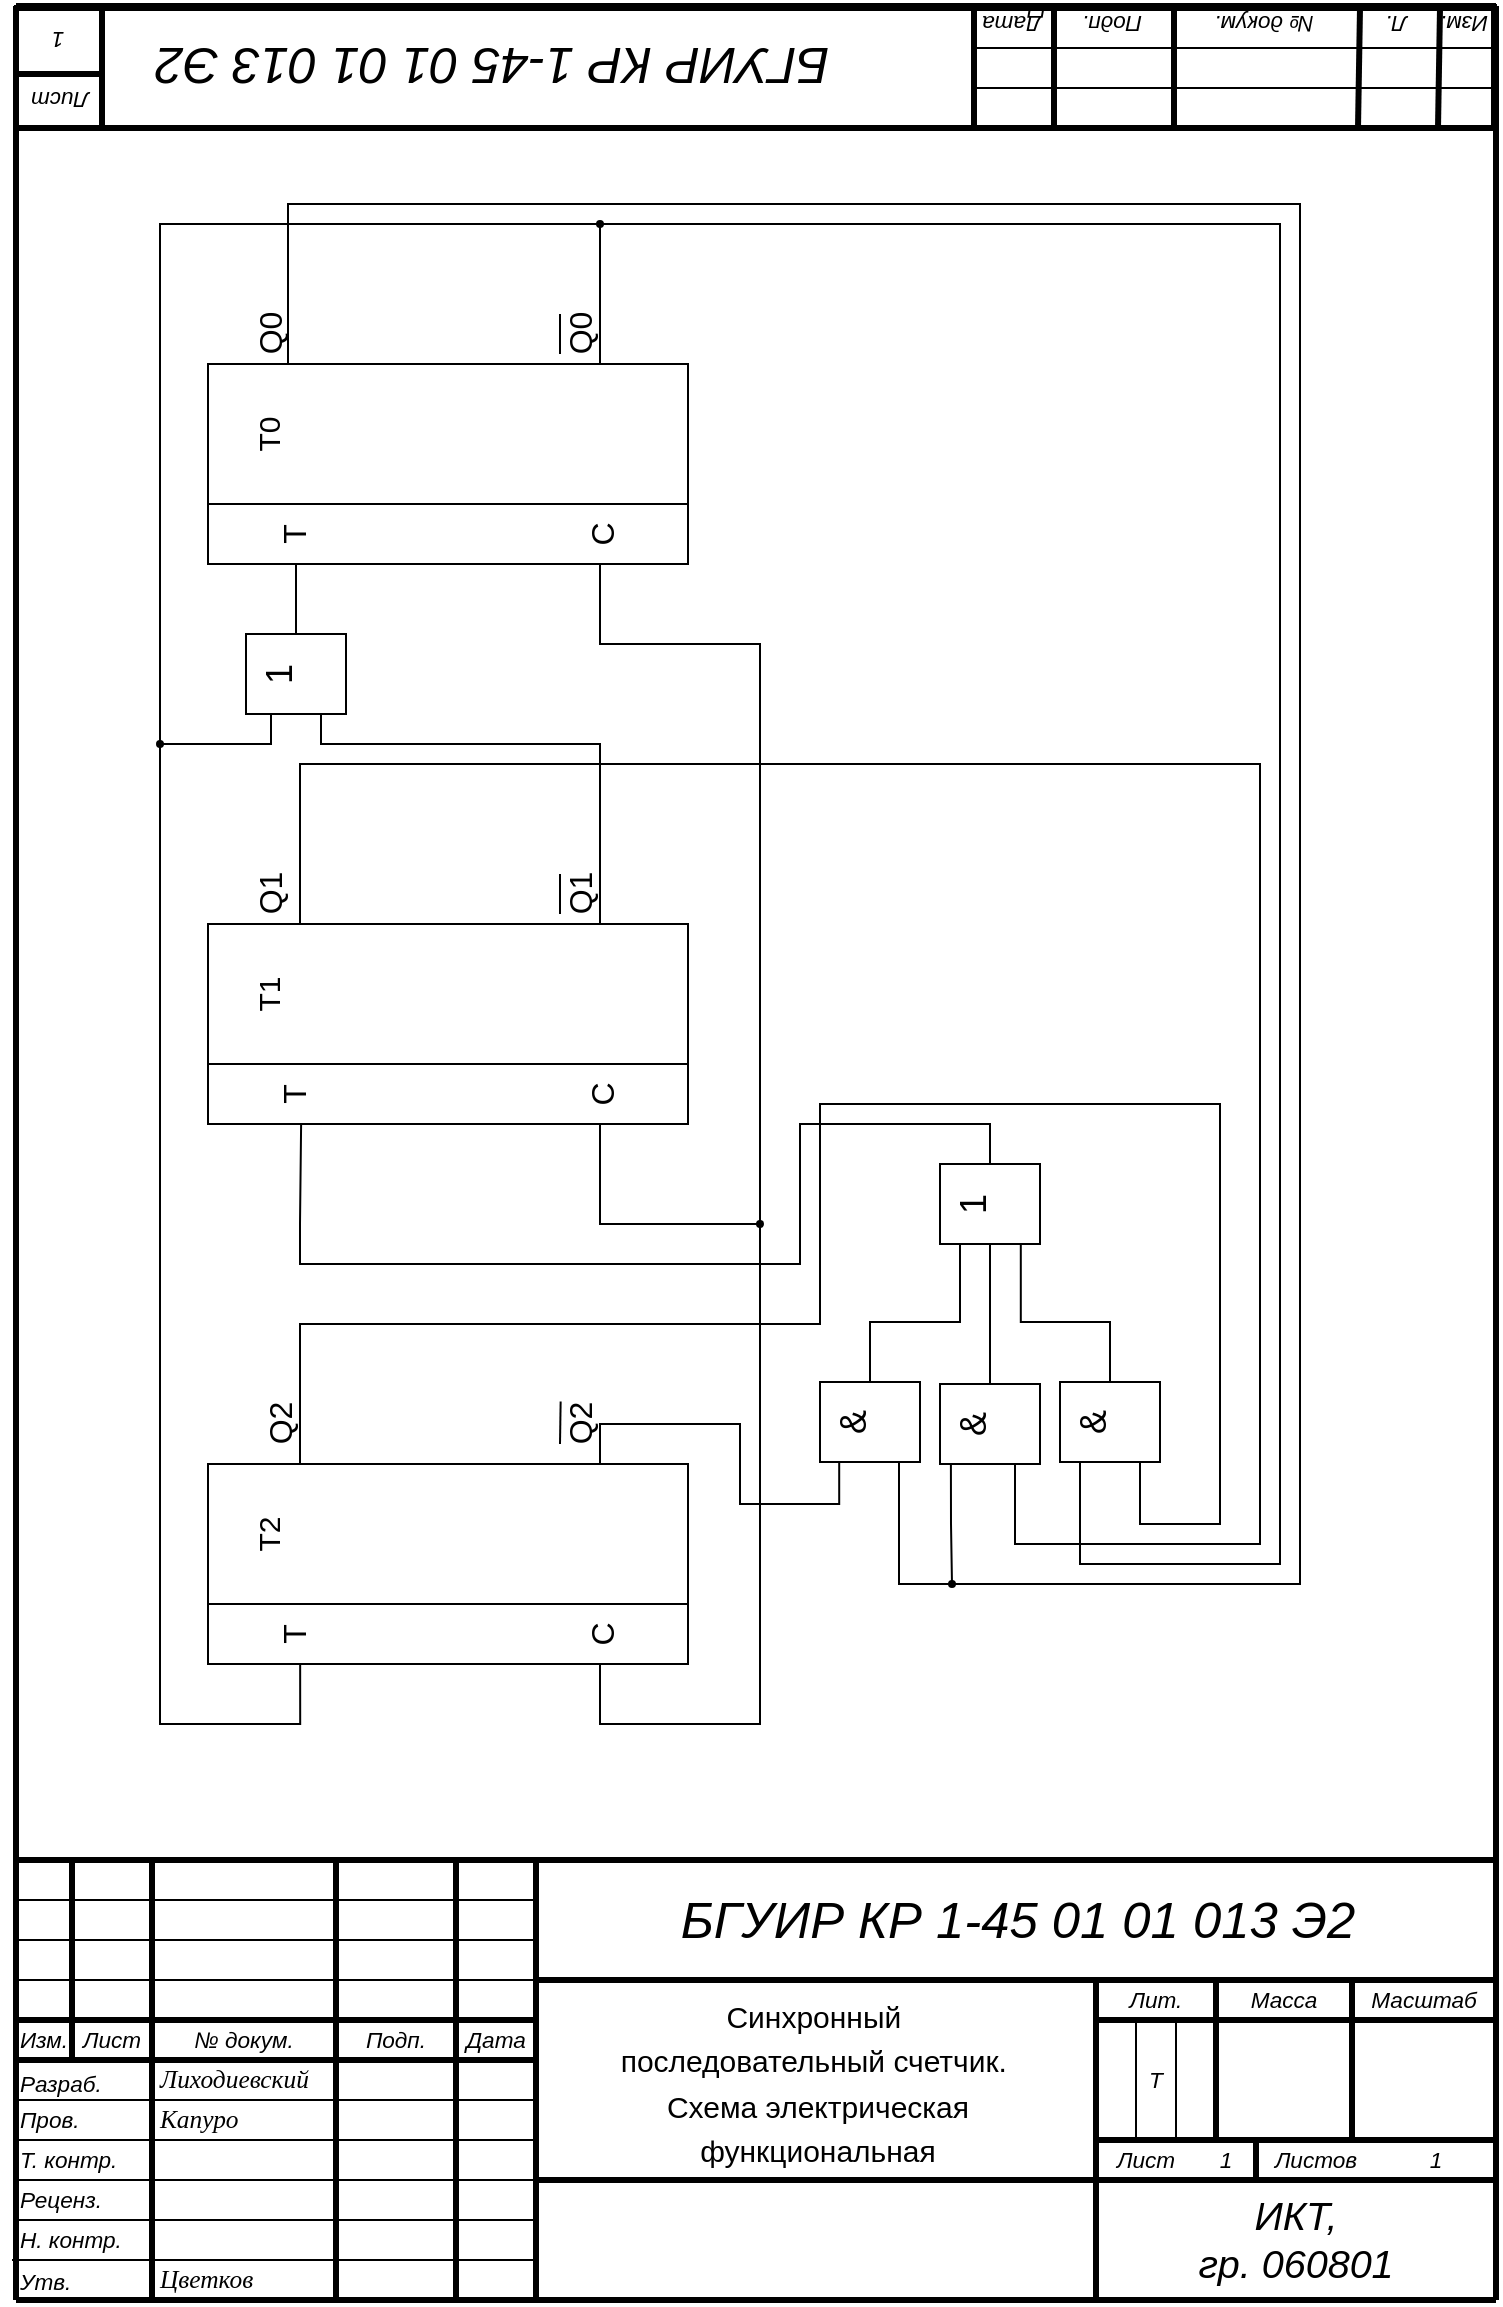 <mxfile version="18.1.1" type="github">
  <diagram id="wPON_E_mZdpVFNTxD3b0" name="Page-1">
    <mxGraphModel dx="652" dy="423" grid="1" gridSize="10" guides="1" tooltips="1" connect="1" arrows="1" fold="1" page="1" pageScale="1" pageWidth="827" pageHeight="1169" math="0" shadow="0">
      <root>
        <mxCell id="0" />
        <mxCell id="1" parent="0" />
        <mxCell id="vlENnQTwprv_Hxl43TQ9-1" value="&lt;div style=&quot;font-size: 1px&quot;&gt;&lt;font style=&quot;font-size:11.29px;font-family:Arial;color:#000000;direction:ltr;letter-spacing:0px;line-height:120%;opacity:1&quot;&gt;&lt;i&gt;Изм.&lt;br/&gt;&lt;/i&gt;&lt;/font&gt;&lt;/div&gt;" style="verticalAlign=middle;align=center;vsdxID=114;fillColor=none;gradientColor=none;shape=stencil(nZBLDoAgDERP0z3SIyjew0SURgSD+Lu9kMZoXLhwN9O+tukAlrNpJg1SzDH4QW/URgNYgZTkjA4UkwJUgGXng+6DX1zLfmoymdXo17xh5zmRJ6Q42BWCfc2oJfdAr+Yv+AP9Cb7OJ3H/2JG1HNGz/84klThPVCc=);strokeColor=none;strokeWidth=4;spacingLeft=-3;spacingRight=-3;points=[];labelBackgroundColor=none;rounded=0;html=1;whiteSpace=wrap;" vertex="1" parent="1">
          <mxGeometry x="78" y="1018" width="28" height="20" as="geometry" />
        </mxCell>
        <mxCell id="vlENnQTwprv_Hxl43TQ9-2" value="&lt;div style=&quot;font-size: 1px&quot;&gt;&lt;font style=&quot;font-size:11.29px;font-family:Arial;color:#000000;direction:ltr;letter-spacing:0px;line-height:120%;opacity:1&quot;&gt;&lt;i&gt;Лист&lt;br/&gt;&lt;/i&gt;&lt;/font&gt;&lt;/div&gt;" style="verticalAlign=middle;align=center;vsdxID=115;fillColor=none;gradientColor=none;shape=stencil(nZBLDoAgDERP0z3SIyjew0SURgSD+Lu9kMZoXLhwN9O+tukAlrNpJg1SzDH4QW/URgNYgZTkjA4UkwJUgGXng+6DX1zLfmoymdXo17xh5zmRJ6Q42BWCfc2oJfdAr+Yv+AP9Cb7OJ3H/2JG1HNGz/84klThPVCc=);strokeColor=none;strokeWidth=4;points=[];labelBackgroundColor=none;rounded=0;html=1;whiteSpace=wrap;" vertex="1" parent="1">
          <mxGeometry x="102" y="1018" width="48" height="20" as="geometry" />
        </mxCell>
        <mxCell id="vlENnQTwprv_Hxl43TQ9-3" value="&lt;div style=&quot;font-size: 1px&quot;&gt;&lt;font style=&quot;font-size:11.29px;font-family:Arial;color:#000000;direction:ltr;letter-spacing:0px;line-height:120%;opacity:1&quot;&gt;&lt;i&gt;№ докум.&lt;br/&gt;&lt;/i&gt;&lt;/font&gt;&lt;/div&gt;" style="verticalAlign=middle;align=center;vsdxID=116;fillColor=none;gradientColor=none;shape=stencil(nZBLDoAgDERP0z3SIyjew0SURgSD+Lu9kMZoXLhwN9O+tukAlrNpJg1SzDH4QW/URgNYgZTkjA4UkwJUgGXng+6DX1zLfmoymdXo17xh5zmRJ6Q42BWCfc2oJfdAr+Yv+AP9Cb7OJ3H/2JG1HNGz/84klThPVCc=);strokeColor=none;strokeWidth=4;points=[];labelBackgroundColor=none;rounded=0;html=1;whiteSpace=wrap;" vertex="1" parent="1">
          <mxGeometry x="146" y="1018" width="92" height="20" as="geometry" />
        </mxCell>
        <mxCell id="vlENnQTwprv_Hxl43TQ9-4" value="&lt;div style=&quot;font-size: 1px&quot;&gt;&lt;font style=&quot;font-size:11.29px;font-family:Arial;color:#000000;direction:ltr;letter-spacing:0px;line-height:120%;opacity:1&quot;&gt;&lt;i&gt;Подп.&lt;br/&gt;&lt;/i&gt;&lt;/font&gt;&lt;/div&gt;" style="verticalAlign=middle;align=center;vsdxID=117;fillColor=none;gradientColor=none;shape=stencil(nZBLDoAgDERP0z3SIyjew0SURgSD+Lu9kMZoXLhwN9O+tukAlrNpJg1SzDH4QW/URgNYgZTkjA4UkwJUgGXng+6DX1zLfmoymdXo17xh5zmRJ6Q42BWCfc2oJfdAr+Yv+AP9Cb7OJ3H/2JG1HNGz/84klThPVCc=);strokeColor=none;strokeWidth=4;points=[];labelBackgroundColor=none;rounded=0;html=1;whiteSpace=wrap;" vertex="1" parent="1">
          <mxGeometry x="238" y="1018" width="60" height="20" as="geometry" />
        </mxCell>
        <mxCell id="vlENnQTwprv_Hxl43TQ9-5" value="&lt;div style=&quot;font-size: 1px&quot;&gt;&lt;font style=&quot;font-size:11.29px;font-family:Arial;color:#000000;direction:ltr;letter-spacing:0px;line-height:120%;opacity:1&quot;&gt;&lt;i&gt;Дата&lt;br/&gt;&lt;/i&gt;&lt;/font&gt;&lt;/div&gt;" style="verticalAlign=middle;align=center;vsdxID=118;fillColor=none;gradientColor=none;shape=stencil(nZBLDoAgDERP0z3SIyjew0SURgSD+Lu9kMZoXLhwN9O+tukAlrNpJg1SzDH4QW/URgNYgZTkjA4UkwJUgGXng+6DX1zLfmoymdXo17xh5zmRJ6Q42BWCfc2oJfdAr+Yv+AP9Cb7OJ3H/2JG1HNGz/84klThPVCc=);strokeColor=none;strokeWidth=4;points=[];labelBackgroundColor=none;rounded=0;html=1;whiteSpace=wrap;" vertex="1" parent="1">
          <mxGeometry x="294" y="1018" width="48" height="20" as="geometry" />
        </mxCell>
        <mxCell id="vlENnQTwprv_Hxl43TQ9-6" value="&lt;div style=&quot;font-size: 1px&quot;&gt;&lt;p style=&quot;align:left;margin-left:0;margin-right:0;margin-top:0px;margin-bottom:0px;text-indent:0;valign:middle;direction:ltr;&quot;&gt;&lt;font style=&quot;font-size: 12.7px; font-family: &amp;quot;Arial Narrow&amp;quot;; direction: ltr; letter-spacing: 0px; line-height: 120%; opacity: 1;&quot;&gt;&lt;i style=&quot;&quot;&gt;Лиходиевский&lt;/i&gt;&lt;/font&gt;&lt;font style=&quot;font-size:8.47px;font-family:Arial;color:#ff0000;direction:ltr;letter-spacing:0px;line-height:120%;opacity:1&quot;&gt;&lt;i&gt;&lt;br&gt;&lt;/i&gt;&lt;/font&gt;&lt;/p&gt;&lt;/div&gt;" style="verticalAlign=middle;align=left;vsdxID=119;fillColor=none;gradientColor=none;shape=stencil(nZBLDoAgDERP0z3SIyjew0SURgSD+Lu9kMZoXLhwN9O+tukAlrNpJg1SzDH4QW/URgNYgZTkjA4UkwJUgGXng+6DX1zLfmoymdXo17xh5zmRJ6Q42BWCfc2oJfdAr+Yv+AP9Cb7OJ3H/2JG1HNGz/84klThPVCc=);strokeColor=none;strokeWidth=4;points=[];labelBackgroundColor=none;rounded=0;html=1;whiteSpace=wrap;" vertex="1" parent="1">
          <mxGeometry x="148" y="1038" width="90" height="20" as="geometry" />
        </mxCell>
        <mxCell id="vlENnQTwprv_Hxl43TQ9-7" value="&lt;div style=&quot;font-size: 1px&quot;&gt;&lt;font style=&quot;font-size:11.29px;font-family:Arial;color:#000000;direction:ltr;letter-spacing:0px;line-height:120%;opacity:1&quot;&gt;&lt;i&gt;Лит.&lt;br/&gt;&lt;/i&gt;&lt;/font&gt;&lt;/div&gt;" style="verticalAlign=middle;align=center;vsdxID=120;fillColor=none;gradientColor=none;shape=stencil(nZBLDoAgDERP0z3SIyjew0SURgSD+Lu9kMZoXLhwN9O+tukAlrNpJg1SzDH4QW/URgNYgZTkjA4UkwJUgGXng+6DX1zLfmoymdXo17xh5zmRJ6Q42BWCfc2oJfdAr+Yv+AP9Cb7OJ3H/2JG1HNGz/84klThPVCc=);strokeColor=none;strokeWidth=4;points=[];labelBackgroundColor=none;rounded=0;html=1;whiteSpace=wrap;" vertex="1" parent="1">
          <mxGeometry x="618" y="998" width="60" height="20" as="geometry" />
        </mxCell>
        <mxCell id="vlENnQTwprv_Hxl43TQ9-8" value="&lt;div style=&quot;font-size: 1px&quot;&gt;&lt;font style=&quot;font-size:11.29px;font-family:Arial;color:#000000;direction:ltr;letter-spacing:0px;line-height:120%;opacity:1&quot;&gt;&lt;i&gt;Лист&lt;br/&gt;&lt;/i&gt;&lt;/font&gt;&lt;/div&gt;" style="verticalAlign=middle;align=center;vsdxID=121;fillColor=none;gradientColor=none;shape=stencil(nZBLDoAgDERP0z3SIyjew0SURgSD+Lu9kMZoXLhwN9O+tukAlrNpJg1SzDH4QW/URgNYgZTkjA4UkwJUgGXng+6DX1zLfmoymdXo17xh5zmRJ6Q42BWCfc2oJfdAr+Yv+AP9Cb7OJ3H/2JG1HNGz/84klThPVCc=);strokeColor=none;strokeWidth=4;spacingLeft=-3;spacingRight=-3;points=[];labelBackgroundColor=none;rounded=0;html=1;whiteSpace=wrap;" vertex="1" parent="1">
          <mxGeometry x="618" y="1078" width="50" height="20" as="geometry" />
        </mxCell>
        <mxCell id="vlENnQTwprv_Hxl43TQ9-9" value="&lt;div style=&quot;font-size: 1px&quot;&gt;&lt;font style=&quot;font-size:11.29px;font-family:Arial;color:#000000;direction:ltr;letter-spacing:0px;line-height:120%;opacity:1&quot;&gt;&lt;i&gt;Листов&lt;br/&gt;&lt;/i&gt;&lt;/font&gt;&lt;/div&gt;" style="verticalAlign=middle;align=center;vsdxID=122;fillColor=none;gradientColor=none;shape=stencil(nZBLDoAgDERP0z3SIyjew0SURgSD+Lu9kMZoXLhwN9O+tukAlrNpJg1SzDH4QW/URgNYgZTkjA4UkwJUgGXng+6DX1zLfmoymdXo17xh5zmRJ6Q42BWCfc2oJfdAr+Yv+AP9Cb7OJ3H/2JG1HNGz/84klThPVCc=);strokeColor=none;strokeWidth=4;points=[];labelBackgroundColor=none;rounded=0;html=1;whiteSpace=wrap;" vertex="1" parent="1">
          <mxGeometry x="698" y="1078" width="60" height="20" as="geometry" />
        </mxCell>
        <mxCell id="vlENnQTwprv_Hxl43TQ9-10" value="&lt;div style=&quot;font-size: 1px&quot;&gt;&lt;font style=&quot;font-size:11.29px;font-family:Arial;color:#000000;direction:ltr;letter-spacing:0px;line-height:120%;opacity:1&quot;&gt;&lt;i&gt;Т&lt;br/&gt;&lt;/i&gt;&lt;/font&gt;&lt;/div&gt;" style="verticalAlign=middle;align=center;vsdxID=123;fillColor=none;gradientColor=none;shape=stencil(nZBLDoAgDERP0z3SIyjew0SURgSD+Lu9kMZoXLhwN9O+tukAlrNpJg1SzDH4QW/URgNYgZTkjA4UkwJUgGXng+6DX1zLfmoymdXo17xh5zmRJ6Q42BWCfc2oJfdAr+Yv+AP9Cb7OJ3H/2JG1HNGz/84klThPVCc=);strokeColor=none;strokeWidth=4;points=[];labelBackgroundColor=none;rounded=0;html=1;whiteSpace=wrap;" vertex="1" parent="1">
          <mxGeometry x="638" y="1038" width="20" height="20" as="geometry" />
        </mxCell>
        <mxCell id="vlENnQTwprv_Hxl43TQ9-11" value="&lt;div style=&quot;font-size: 1px&quot;&gt;&lt;font style=&quot;font-size:11.29px;font-family:Arial;color:#000000;direction:ltr;letter-spacing:0px;line-height:120%;opacity:1&quot;&gt;&lt;i&gt;1&lt;br/&gt;&lt;/i&gt;&lt;/font&gt;&lt;/div&gt;" style="verticalAlign=middle;align=center;vsdxID=124;fillColor=none;gradientColor=none;shape=stencil(nZBLDoAgDERP0z3SIyjew0SURgSD+Lu9kMZoXLhwN9O+tukAlrNpJg1SzDH4QW/URgNYgZTkjA4UkwJUgGXng+6DX1zLfmoymdXo17xh5zmRJ6Q42BWCfc2oJfdAr+Yv+AP9Cb7OJ3H/2JG1HNGz/84klThPVCc=);strokeColor=none;strokeWidth=4;points=[];labelBackgroundColor=none;rounded=0;html=1;whiteSpace=wrap;" vertex="1" parent="1">
          <mxGeometry x="668" y="1078" width="30" height="20" as="geometry" />
        </mxCell>
        <mxCell id="vlENnQTwprv_Hxl43TQ9-12" value="&lt;div style=&quot;font-size: 1px&quot;&gt;&lt;font style=&quot;font-size:11.29px;font-family:Arial;color:#000000;direction:ltr;letter-spacing:0px;line-height:120%;opacity:1&quot;&gt;&lt;i&gt;1&lt;br/&gt;&lt;/i&gt;&lt;/font&gt;&lt;/div&gt;" style="verticalAlign=middle;align=center;vsdxID=125;fillColor=none;gradientColor=none;shape=stencil(nZBLDoAgDERP0z3SIyjew0SURgSD+Lu9kMZoXLhwN9O+tukAlrNpJg1SzDH4QW/URgNYgZTkjA4UkwJUgGXng+6DX1zLfmoymdXo17xh5zmRJ6Q42BWCfc2oJfdAr+Yv+AP9Cb7OJ3H/2JG1HNGz/84klThPVCc=);strokeColor=none;strokeWidth=4;points=[];labelBackgroundColor=none;rounded=0;html=1;whiteSpace=wrap;" vertex="1" parent="1">
          <mxGeometry x="758" y="1078" width="60" height="20" as="geometry" />
        </mxCell>
        <mxCell id="vlENnQTwprv_Hxl43TQ9-13" style="vsdxID=126;edgeStyle=none;startArrow=none;endArrow=none;startSize=5;endSize=5;strokeWidth=3;strokeColor=#000000;spacingTop=0;spacingBottom=0;spacingLeft=0;spacingRight=0;verticalAlign=middle;html=1;labelBackgroundColor=none;rounded=0;" edge="1" parent="1">
          <mxGeometry relative="1" as="geometry">
            <mxPoint as="offset" />
            <Array as="points" />
            <mxPoint x="618" y="1018" as="sourcePoint" />
            <mxPoint x="818" y="1018" as="targetPoint" />
          </mxGeometry>
        </mxCell>
        <mxCell id="vlENnQTwprv_Hxl43TQ9-14" style="vsdxID=127;edgeStyle=none;startArrow=none;endArrow=none;startSize=5;endSize=5;strokeWidth=3;strokeColor=#000000;spacingTop=0;spacingBottom=0;spacingLeft=0;spacingRight=0;verticalAlign=middle;html=1;labelBackgroundColor=none;rounded=0;" edge="1" parent="1">
          <mxGeometry relative="1" as="geometry">
            <Array as="points" />
            <mxPoint x="678" y="1078" as="sourcePoint" />
            <mxPoint x="678" y="998" as="targetPoint" />
          </mxGeometry>
        </mxCell>
        <mxCell id="vlENnQTwprv_Hxl43TQ9-15" style="vsdxID=128;edgeStyle=none;startArrow=none;endArrow=none;startSize=5;endSize=5;strokeColor=#000000;spacingTop=0;spacingBottom=0;spacingLeft=0;spacingRight=0;verticalAlign=middle;html=1;labelBackgroundColor=none;rounded=0;" edge="1" parent="1">
          <mxGeometry relative="1" as="geometry">
            <Array as="points" />
            <mxPoint x="658" y="1018" as="sourcePoint" />
            <mxPoint x="658" y="1078" as="targetPoint" />
          </mxGeometry>
        </mxCell>
        <mxCell id="vlENnQTwprv_Hxl43TQ9-16" style="vsdxID=129;edgeStyle=none;startArrow=none;endArrow=none;startSize=5;endSize=5;strokeWidth=3;strokeColor=#000000;spacingTop=0;spacingBottom=0;spacingLeft=0;spacingRight=0;verticalAlign=middle;html=1;labelBackgroundColor=none;rounded=0;" edge="1" parent="1">
          <mxGeometry relative="1" as="geometry">
            <Array as="points" />
            <mxPoint x="698" y="1098" as="sourcePoint" />
            <mxPoint x="698" y="1078" as="targetPoint" />
          </mxGeometry>
        </mxCell>
        <mxCell id="vlENnQTwprv_Hxl43TQ9-17" style="vsdxID=130;edgeStyle=none;startArrow=none;endArrow=none;startSize=5;endSize=5;strokeWidth=3;strokeColor=#000000;spacingTop=0;spacingBottom=0;spacingLeft=0;spacingRight=0;verticalAlign=middle;html=1;labelBackgroundColor=none;rounded=0;" edge="1" parent="1">
          <mxGeometry relative="1" as="geometry">
            <Array as="points" />
            <mxPoint x="746" y="1078" as="sourcePoint" />
            <mxPoint x="746" y="998" as="targetPoint" />
          </mxGeometry>
        </mxCell>
        <mxCell id="vlENnQTwprv_Hxl43TQ9-18" value="&lt;div style=&quot;font-size: 1px&quot;&gt;&lt;font style=&quot;font-size:11.29px;font-family:Arial;color:#000000;direction:ltr;letter-spacing:0px;line-height:120%;opacity:1&quot;&gt;&lt;i&gt;Масса&lt;br/&gt;&lt;/i&gt;&lt;/font&gt;&lt;/div&gt;" style="verticalAlign=middle;align=center;vsdxID=131;fillColor=none;gradientColor=none;shape=stencil(nZBLDoAgDERP0z3SIyjew0SURgSD+Lu9kMZoXLhwN9O+tukAlrNpJg1SzDH4QW/URgNYgZTkjA4UkwJUgGXng+6DX1zLfmoymdXo17xh5zmRJ6Q42BWCfc2oJfdAr+Yv+AP9Cb7OJ3H/2JG1HNGz/84klThPVCc=);strokeColor=none;strokeWidth=4;points=[];labelBackgroundColor=none;rounded=0;html=1;whiteSpace=wrap;" vertex="1" parent="1">
          <mxGeometry x="678" y="998" width="68" height="20" as="geometry" />
        </mxCell>
        <mxCell id="vlENnQTwprv_Hxl43TQ9-19" value="&lt;div style=&quot;font-size: 1px&quot;&gt;&lt;font style=&quot;font-size:11.29px;font-family:Arial;color:#000000;direction:ltr;letter-spacing:0px;line-height:120%;opacity:1&quot;&gt;&lt;i&gt;Масштаб&lt;br/&gt;&lt;/i&gt;&lt;/font&gt;&lt;/div&gt;" style="verticalAlign=middle;align=center;vsdxID=132;fillColor=none;gradientColor=none;shape=stencil(nZBLDoAgDERP0z3SIyjew0SURgSD+Lu9kMZoXLhwN9O+tukAlrNpJg1SzDH4QW/URgNYgZTkjA4UkwJUgGXng+6DX1zLfmoymdXo17xh5zmRJ6Q42BWCfc2oJfdAr+Yv+AP9Cb7OJ3H/2JG1HNGz/84klThPVCc=);strokeColor=none;strokeWidth=4;points=[];labelBackgroundColor=none;rounded=0;html=1;whiteSpace=wrap;" vertex="1" parent="1">
          <mxGeometry x="746" y="998" width="72" height="20" as="geometry" />
        </mxCell>
        <mxCell id="vlENnQTwprv_Hxl43TQ9-20" value="&lt;div style=&quot;font-size: 1px&quot;&gt;&lt;/div&gt;" style="vsdxID=133;edgeStyle=none;startArrow=none;endArrow=none;startSize=5;endSize=5;strokeColor=#000000;spacingTop=0;spacingBottom=0;spacingLeft=0;spacingRight=0;verticalAlign=middle;html=1;labelBackgroundColor=none;rounded=0;align=center;" edge="1" parent="1">
          <mxGeometry relative="1" as="geometry">
            <mxPoint as="offset" />
            <Array as="points" />
            <mxPoint x="78" y="978" as="sourcePoint" />
            <mxPoint x="338" y="978" as="targetPoint" />
          </mxGeometry>
        </mxCell>
        <mxCell id="vlENnQTwprv_Hxl43TQ9-21" value="&lt;div style=&quot;font-size: 1px&quot;&gt;&lt;/div&gt;" style="vsdxID=134;edgeStyle=none;startArrow=none;endArrow=none;startSize=5;endSize=5;strokeColor=#000000;spacingTop=0;spacingBottom=0;spacingLeft=0;spacingRight=0;verticalAlign=middle;html=1;labelBackgroundColor=none;rounded=0;align=center;" edge="1" parent="1">
          <mxGeometry relative="1" as="geometry">
            <mxPoint as="offset" />
            <Array as="points" />
            <mxPoint x="78" y="998" as="sourcePoint" />
            <mxPoint x="338" y="998" as="targetPoint" />
          </mxGeometry>
        </mxCell>
        <mxCell id="vlENnQTwprv_Hxl43TQ9-22" style="vsdxID=135;edgeStyle=none;startArrow=none;endArrow=none;startSize=5;endSize=5;strokeWidth=3;strokeColor=#000000;spacingTop=0;spacingBottom=0;spacingLeft=0;spacingRight=0;verticalAlign=middle;html=1;labelBackgroundColor=none;rounded=0;" edge="1" parent="1">
          <mxGeometry relative="1" as="geometry">
            <Array as="points" />
            <mxPoint x="338" y="1018" as="sourcePoint" />
            <mxPoint x="78" y="1018" as="targetPoint" />
          </mxGeometry>
        </mxCell>
        <mxCell id="vlENnQTwprv_Hxl43TQ9-23" style="vsdxID=136;edgeStyle=none;startArrow=none;endArrow=none;startSize=5;endSize=5;strokeWidth=3;strokeColor=#000000;spacingTop=0;spacingBottom=0;spacingLeft=0;spacingRight=0;verticalAlign=middle;html=1;labelBackgroundColor=none;rounded=0;" edge="1" parent="1">
          <mxGeometry relative="1" as="geometry">
            <Array as="points" />
            <mxPoint x="338" y="1038" as="sourcePoint" />
            <mxPoint x="78" y="1038" as="targetPoint" />
          </mxGeometry>
        </mxCell>
        <mxCell id="vlENnQTwprv_Hxl43TQ9-24" style="vsdxID=137;edgeStyle=none;startArrow=none;endArrow=none;startSize=5;endSize=5;strokeColor=#000000;spacingTop=0;spacingBottom=0;spacingLeft=0;spacingRight=0;verticalAlign=middle;html=1;labelBackgroundColor=none;rounded=0;" edge="1" parent="1">
          <mxGeometry relative="1" as="geometry">
            <Array as="points" />
            <mxPoint x="78" y="1058" as="sourcePoint" />
            <mxPoint x="338" y="1058" as="targetPoint" />
          </mxGeometry>
        </mxCell>
        <mxCell id="vlENnQTwprv_Hxl43TQ9-25" value="&lt;div style=&quot;font-size: 1px&quot;&gt;&lt;/div&gt;" style="text;vsdxID=137;edgeStyle=none;startArrow=none;endArrow=none;startSize=5;endSize=5;strokeColor=none;spacingTop=0;spacingBottom=0;spacingLeft=0;spacingRight=0;verticalAlign=middle;html=1;labelBackgroundColor=none;rounded=0;align=center;fillColor=none;gradientColor=none;whiteSpace=wrap;;html=1;;rotation=360.0" vertex="1" parent="vlENnQTwprv_Hxl43TQ9-24">
          <mxGeometry width="260" height="1" relative="1" as="geometry">
            <mxPoint x="-130" y="-0.5" as="offset" />
          </mxGeometry>
        </mxCell>
        <mxCell id="vlENnQTwprv_Hxl43TQ9-26" value="&lt;div style=&quot;font-size: 1px&quot;&gt;&lt;font style=&quot;font-size:19.76px;font-family:Arial;color:#000000;direction:ltr;letter-spacing:0px;line-height:120%;opacity:1&quot;&gt;&lt;i&gt;ИКТ,&lt;br&gt;гр. &lt;/i&gt;&lt;/font&gt;&lt;font style=&quot;font-size: 19.76px; font-family: Arial; direction: ltr; letter-spacing: 0px; line-height: 120%; opacity: 1;&quot;&gt;&lt;i style=&quot;&quot;&gt;060801&lt;/i&gt;&lt;/font&gt;&lt;font style=&quot;font-size:19.76px;font-family:Arial;color:#000000;direction:ltr;letter-spacing:0px;line-height:120%;opacity:1&quot;&gt;&lt;i&gt;&lt;br&gt;&lt;/i&gt;&lt;/font&gt;&lt;/div&gt;" style="verticalAlign=middle;align=center;vsdxID=139;fillColor=none;gradientColor=none;shape=stencil(nZBLDoAgDERP0z3SIyjew0SURgSD+Lu9kMZoXLhwN9O+tukAlrNpJg1SzDH4QW/URgNYgZTkjA4UkwJUgGXng+6DX1zLfmoymdXo17xh5zmRJ6Q42BWCfc2oJfdAr+Yv+AP9Cb7OJ3H/2JG1HNGz/84klThPVCc=);strokeColor=none;strokeWidth=4;points=[];labelBackgroundColor=none;rounded=0;html=1;whiteSpace=wrap;" vertex="1" parent="1">
          <mxGeometry x="618" y="1098" width="200" height="60" as="geometry" />
        </mxCell>
        <mxCell id="vlENnQTwprv_Hxl43TQ9-27" value="&lt;div style=&quot;font-size: 1px&quot;&gt;&lt;p style=&quot;align:left;margin-left:0;margin-right:0;margin-top:0px;margin-bottom:0px;text-indent:0;valign:middle;direction:ltr;&quot;&gt;&lt;font style=&quot;font-size:11.29px;font-family:Arial;color:#000000;direction:ltr;letter-spacing:0px;line-height:120%;opacity:1&quot;&gt;&lt;i&gt;Разраб.&lt;br/&gt;&lt;/i&gt;&lt;/font&gt;&lt;/p&gt;&lt;/div&gt;" style="verticalAlign=middle;align=left;vsdxID=140;fillColor=none;gradientColor=none;shape=stencil(nZBLDoAgDERP0z3SIyjew0SURgSD+Lu9kMZoXLhwN9O+tukAlrNpJg1SzDH4QW/URgNYgZTkjA4UkwJUgGXng+6DX1zLfmoymdXo17xh5zmRJ6Q42BWCfc2oJfdAr+Yv+AP9Cb7OJ3H/2JG1HNGz/84klThPVCc=);strokeColor=none;strokeWidth=4;points=[];labelBackgroundColor=none;rounded=0;html=1;whiteSpace=wrap;" vertex="1" parent="1">
          <mxGeometry x="78" y="1040" width="68" height="20" as="geometry" />
        </mxCell>
        <mxCell id="vlENnQTwprv_Hxl43TQ9-28" value="&lt;div style=&quot;font-size: 1px&quot;&gt;&lt;p style=&quot;align:left;margin-left:0;margin-right:0;margin-top:0px;margin-bottom:0px;text-indent:0;valign:middle;direction:ltr;&quot;&gt;&lt;font style=&quot;font-size:11.29px;font-family:Arial;color:#000000;direction:ltr;letter-spacing:0px;line-height:120%;opacity:1&quot;&gt;&lt;i&gt;Пров.&lt;br/&gt;&lt;/i&gt;&lt;/font&gt;&lt;/p&gt;&lt;/div&gt;" style="verticalAlign=middle;align=left;vsdxID=141;fillColor=none;gradientColor=none;shape=stencil(nZBLDoAgDERP0z3SIyjew0SURgSD+Lu9kMZoXLhwN9O+tukAlrNpJg1SzDH4QW/URgNYgZTkjA4UkwJUgGXng+6DX1zLfmoymdXo17xh5zmRJ6Q42BWCfc2oJfdAr+Yv+AP9Cb7OJ3H/2JG1HNGz/84klThPVCc=);strokeColor=none;strokeWidth=4;points=[];labelBackgroundColor=none;rounded=0;html=1;whiteSpace=wrap;" vertex="1" parent="1">
          <mxGeometry x="78" y="1058" width="68" height="20" as="geometry" />
        </mxCell>
        <mxCell id="vlENnQTwprv_Hxl43TQ9-29" value="&lt;div style=&quot;font-size: 1px&quot;&gt;&lt;p style=&quot;align:left;margin-left:0;margin-right:0;margin-top:0px;margin-bottom:0px;text-indent:0;valign:middle;direction:ltr;&quot;&gt;&lt;font style=&quot;font-size:11.29px;font-family:Arial;color:#000000;direction:ltr;letter-spacing:0px;line-height:120%;opacity:1&quot;&gt;&lt;i&gt;Н. контр.&lt;br/&gt;&lt;/i&gt;&lt;/font&gt;&lt;/p&gt;&lt;/div&gt;" style="verticalAlign=middle;align=left;vsdxID=142;fillColor=none;gradientColor=none;shape=stencil(nZBLDoAgDERP0z3SIyjew0SURgSD+Lu9kMZoXLhwN9O+tukAlrNpJg1SzDH4QW/URgNYgZTkjA4UkwJUgGXng+6DX1zLfmoymdXo17xh5zmRJ6Q42BWCfc2oJfdAr+Yv+AP9Cb7OJ3H/2JG1HNGz/84klThPVCc=);strokeColor=none;strokeWidth=4;points=[];labelBackgroundColor=none;rounded=0;html=1;whiteSpace=wrap;" vertex="1" parent="1">
          <mxGeometry x="78" y="1118" width="68" height="20" as="geometry" />
        </mxCell>
        <mxCell id="vlENnQTwprv_Hxl43TQ9-30" value="&lt;div style=&quot;font-size: 1px&quot;&gt;&lt;p style=&quot;align:left;margin-left:0;margin-right:0;margin-top:0px;margin-bottom:0px;text-indent:0;valign:middle;direction:ltr;&quot;&gt;&lt;font style=&quot;font-size:11.29px;font-family:Arial;color:#000000;direction:ltr;letter-spacing:0px;line-height:120%;opacity:1&quot;&gt;&lt;i&gt;Т. контр.&lt;br/&gt;&lt;/i&gt;&lt;/font&gt;&lt;/p&gt;&lt;/div&gt;" style="verticalAlign=middle;align=left;vsdxID=143;fillColor=none;gradientColor=none;shape=stencil(nZBLDoAgDERP0z3SIyjew0SURgSD+Lu9kMZoXLhwN9O+tukAlrNpJg1SzDH4QW/URgNYgZTkjA4UkwJUgGXng+6DX1zLfmoymdXo17xh5zmRJ6Q42BWCfc2oJfdAr+Yv+AP9Cb7OJ3H/2JG1HNGz/84klThPVCc=);strokeColor=none;strokeWidth=4;points=[];labelBackgroundColor=none;rounded=0;html=1;whiteSpace=wrap;" vertex="1" parent="1">
          <mxGeometry x="78" y="1078" width="68" height="20" as="geometry" />
        </mxCell>
        <mxCell id="vlENnQTwprv_Hxl43TQ9-31" value="&lt;div style=&quot;font-size: 1px&quot;&gt;&lt;p style=&quot;align:left;margin-left:0;margin-right:0;margin-top:0px;margin-bottom:0px;text-indent:0;valign:middle;direction:ltr;&quot;&gt;&lt;font style=&quot;font-size:11.29px;font-family:Arial;color:#000000;direction:ltr;letter-spacing:0px;line-height:120%;opacity:1&quot;&gt;&lt;i&gt;Реценз.&lt;br/&gt;&lt;/i&gt;&lt;/font&gt;&lt;/p&gt;&lt;/div&gt;" style="verticalAlign=middle;align=left;vsdxID=144;fillColor=none;gradientColor=none;shape=stencil(nZBLDoAgDERP0z3SIyjew0SURgSD+Lu9kMZoXLhwN9O+tukAlrNpJg1SzDH4QW/URgNYgZTkjA4UkwJUgGXng+6DX1zLfmoymdXo17xh5zmRJ6Q42BWCfc2oJfdAr+Yv+AP9Cb7OJ3H/2JG1HNGz/84klThPVCc=);strokeColor=none;strokeWidth=4;points=[];labelBackgroundColor=none;rounded=0;html=1;whiteSpace=wrap;" vertex="1" parent="1">
          <mxGeometry x="78" y="1098" width="68" height="20" as="geometry" />
        </mxCell>
        <mxCell id="vlENnQTwprv_Hxl43TQ9-32" style="vsdxID=145;edgeStyle=none;startArrow=none;endArrow=none;startSize=5;endSize=5;strokeColor=#000000;spacingTop=0;spacingBottom=0;spacingLeft=0;spacingRight=0;verticalAlign=middle;html=1;labelBackgroundColor=none;rounded=0;" edge="1" parent="1">
          <mxGeometry relative="1" as="geometry">
            <mxPoint as="offset" />
            <Array as="points" />
            <mxPoint x="78" y="1118" as="sourcePoint" />
            <mxPoint x="338" y="1118" as="targetPoint" />
          </mxGeometry>
        </mxCell>
        <mxCell id="vlENnQTwprv_Hxl43TQ9-33" style="vsdxID=146;edgeStyle=none;startArrow=none;endArrow=none;startSize=5;endSize=5;strokeColor=#000000;spacingTop=0;spacingBottom=0;spacingLeft=0;spacingRight=0;verticalAlign=middle;html=1;labelBackgroundColor=none;rounded=0;" edge="1" parent="1">
          <mxGeometry relative="1" as="geometry">
            <Array as="points" />
            <mxPoint x="78" y="1098" as="sourcePoint" />
            <mxPoint x="338" y="1098" as="targetPoint" />
          </mxGeometry>
        </mxCell>
        <mxCell id="vlENnQTwprv_Hxl43TQ9-34" value="&lt;div style=&quot;font-size: 1px&quot;&gt;&lt;/div&gt;" style="text;vsdxID=146;edgeStyle=none;startArrow=none;endArrow=none;startSize=5;endSize=5;strokeColor=none;spacingTop=0;spacingBottom=0;spacingLeft=0;spacingRight=0;verticalAlign=middle;html=1;labelBackgroundColor=none;rounded=0;align=center;fillColor=none;gradientColor=none;whiteSpace=wrap;;html=1;;rotation=360.0" vertex="1" parent="vlENnQTwprv_Hxl43TQ9-33">
          <mxGeometry width="260" height="1" relative="1" as="geometry">
            <mxPoint x="-130" y="-0.5" as="offset" />
          </mxGeometry>
        </mxCell>
        <mxCell id="vlENnQTwprv_Hxl43TQ9-35" value="&lt;div style=&quot;font-size: 1px&quot;&gt;&lt;/div&gt;" style="vsdxID=147;edgeStyle=none;startArrow=none;endArrow=none;startSize=5;endSize=5;strokeColor=#000000;spacingTop=0;spacingBottom=0;spacingLeft=0;spacingRight=0;verticalAlign=middle;html=1;labelBackgroundColor=none;rounded=0;align=center;" edge="1" parent="1">
          <mxGeometry relative="1" as="geometry">
            <mxPoint as="offset" />
            <Array as="points" />
            <mxPoint x="76" y="1138" as="sourcePoint" />
            <mxPoint x="338" y="1138" as="targetPoint" />
          </mxGeometry>
        </mxCell>
        <mxCell id="vlENnQTwprv_Hxl43TQ9-36" value="&lt;div style=&quot;font-size: 1px&quot;&gt;&lt;p style=&quot;align:left;margin-left:0;margin-right:0;margin-top:0px;margin-bottom:0px;text-indent:0;valign:middle;direction:ltr;&quot;&gt;&lt;font style=&quot;font-size:11.29px;font-family:Arial;color:#000000;direction:ltr;letter-spacing:0px;line-height:120%;opacity:1&quot;&gt;&lt;i&gt;Утв.&lt;br/&gt;&lt;/i&gt;&lt;/font&gt;&lt;/p&gt;&lt;/div&gt;" style="verticalAlign=middle;align=left;vsdxID=148;fillColor=none;gradientColor=none;shape=stencil(nZBLDoAgDERP0z3SIyjew0SURgSD+Lu9kMZoXLhwN9O+tukAlrNpJg1SzDH4QW/URgNYgZTkjA4UkwJUgGXng+6DX1zLfmoymdXo17xh5zmRJ6Q42BWCfc2oJfdAr+Yv+AP9Cb7OJ3H/2JG1HNGz/84klThPVCc=);strokeColor=none;strokeWidth=4;points=[];labelBackgroundColor=none;rounded=0;html=1;whiteSpace=wrap;" vertex="1" parent="1">
          <mxGeometry x="78" y="1139" width="68" height="20" as="geometry" />
        </mxCell>
        <mxCell id="vlENnQTwprv_Hxl43TQ9-37" value="&lt;div style=&quot;&quot;&gt;&lt;p style=&quot;margin: 0px; text-indent: 0px; direction: ltr;&quot;&gt;&lt;font face=&quot;Arial Narrow&quot; style=&quot;color: rgb(0, 0, 0); direction: ltr; letter-spacing: 0px; line-height: 120%; opacity: 1;&quot;&gt;&lt;i style=&quot;font-size: 12.7px;&quot;&gt;Капуро&lt;/i&gt;&lt;/font&gt;&lt;/p&gt;&lt;/div&gt;" style="verticalAlign=middle;align=left;vsdxID=149;fillColor=none;gradientColor=none;shape=stencil(nZBLDoAgDERP0z3SIyjew0SURgSD+Lu9kMZoXLhwN9O+tukAlrNpJg1SzDH4QW/URgNYgZTkjA4UkwJUgGXng+6DX1zLfmoymdXo17xh5zmRJ6Q42BWCfc2oJfdAr+Yv+AP9Cb7OJ3H/2JG1HNGz/84klThPVCc=);strokeColor=none;strokeWidth=4;points=[];labelBackgroundColor=none;rounded=0;html=1;whiteSpace=wrap;" vertex="1" parent="1">
          <mxGeometry x="148" y="1058" width="90" height="20" as="geometry" />
        </mxCell>
        <mxCell id="vlENnQTwprv_Hxl43TQ9-38" value="&lt;div style=&quot;font-size: 1px&quot;&gt;&lt;font style=&quot;font-size: 25.4px; font-family: Arial; direction: ltr; letter-spacing: 0px; line-height: 120%; opacity: 1;&quot;&gt;&lt;i style=&quot;&quot;&gt;БГУИР КР 1-&lt;/i&gt;&lt;/font&gt;&lt;font style=&quot;font-size: 25.4px; font-family: Arial; direction: ltr; letter-spacing: 0px; line-height: 120%; opacity: 1;&quot;&gt;&lt;i style=&quot;&quot;&gt;45 01 01&lt;/i&gt;&lt;/font&gt;&lt;font style=&quot;font-size:25.4px;font-family:Arial;color:#000000;direction:ltr;letter-spacing:0px;line-height:120%;opacity:1&quot;&gt;&lt;i&gt; 013 Э2&lt;/i&gt;&lt;/font&gt;&lt;font style=&quot;font-size:25.4px;font-family:Arial;color:#000000;direction:ltr;letter-spacing:0px;line-height:120%;opacity:1&quot;&gt;&lt;i&gt;&lt;br&gt;&lt;/i&gt;&lt;/font&gt;&lt;/div&gt;" style="verticalAlign=middle;align=center;vsdxID=151;fillColor=none;gradientColor=none;shape=stencil(nZBLDoAgDERP0z3SIyjew0SURgSD+Lu9kMZoXLhwN9O+tukAlrNpJg1SzDH4QW/URgNYgZTkjA4UkwJUgGXng+6DX1zLfmoymdXo17xh5zmRJ6Q42BWCfc2oJfdAr+Yv+AP9Cb7OJ3H/2JG1HNGz/84klThPVCc=);strokeColor=none;strokeWidth=4;points=[];labelBackgroundColor=none;rounded=0;html=1;whiteSpace=wrap;" vertex="1" parent="1">
          <mxGeometry x="339" y="938" width="480" height="60" as="geometry" />
        </mxCell>
        <mxCell id="vlENnQTwprv_Hxl43TQ9-39" value="&lt;div style=&quot;font-size: 15px; line-height: 0.8;&quot;&gt;&lt;p style=&quot;align:center;margin-left:0;margin-right:0;margin-top:0px;margin-bottom:0px;text-indent:0;valign:middle;direction:ltr;&quot;&gt;&lt;font style=&quot;font-size: 15px; font-family: Arial; color: rgb(0, 0, 0); direction: ltr; letter-spacing: 0px; line-height: 150%; opacity: 1;&quot;&gt;Синхронный&amp;nbsp;&lt;/font&gt;&lt;/p&gt;&lt;p style=&quot;align:center;margin-left:0;margin-right:0;margin-top:0px;margin-bottom:0px;text-indent:0;valign:middle;direction:ltr;&quot;&gt;&lt;font style=&quot;font-size: 15px; font-family: Arial; color: rgb(0, 0, 0); direction: ltr; letter-spacing: 0px; line-height: 150%; opacity: 1;&quot;&gt;последовательный счетчик.&amp;nbsp;&lt;/font&gt;&lt;/p&gt;&lt;p style=&quot;align:center;margin-left:0;margin-right:0;margin-top:0px;margin-bottom:0px;text-indent:0;valign:middle;direction:ltr;&quot;&gt;&lt;font style=&quot;font-size: 15px; font-family: Arial; color: rgb(0, 0, 0); direction: ltr; letter-spacing: 0px; line-height: 150%; opacity: 1;&quot;&gt;Схема электрическая&lt;/font&gt;&lt;/p&gt;&lt;p style=&quot;align:center;margin-left:0;margin-right:0;margin-top:0px;margin-bottom:0px;text-indent:0;valign:middle;direction:ltr;&quot;&gt;&lt;font style=&quot;font-size: 15px; font-family: Arial; color: rgb(0, 0, 0); direction: ltr; letter-spacing: 0px; line-height: 150%; opacity: 1;&quot;&gt;функциональная&lt;br&gt;&lt;/font&gt;&lt;/p&gt;&lt;/div&gt;" style="verticalAlign=middle;align=center;vsdxID=152;fillColor=none;gradientColor=none;shape=stencil(nZBLDoAgDERP0z3SIyjew0SURgSD+Lu9kMZoXLhwN9O+tukAlrNpJg1SzDH4QW/URgNYgZTkjA4UkwJUgGXng+6DX1zLfmoymdXo17xh5zmRJ6Q42BWCfc2oJfdAr+Yv+AP9Cb7OJ3H/2JG1HNGz/84klThPVCc=);strokeColor=none;points=[];labelBackgroundColor=none;rounded=0;html=1;whiteSpace=wrap;" vertex="1" parent="1">
          <mxGeometry x="339" y="998" width="280" height="104" as="geometry" />
        </mxCell>
        <mxCell id="vlENnQTwprv_Hxl43TQ9-40" style="vsdxID=153;rotation=180;fillColor=none;gradientColor=none;strokeColor=none;points=[];labelBackgroundColor=none;rounded=0;html=1;whiteSpace=wrap;" vertex="1" parent="1">
          <mxGeometry x="70" y="10" width="747" height="62" as="geometry" />
        </mxCell>
        <mxCell id="vlENnQTwprv_Hxl43TQ9-41" value="&lt;div style=&quot;font-size: 1px&quot;&gt;&lt;font style=&quot;font-size:11.29px;font-family:Arial;color:#000000;direction:ltr;letter-spacing:0px;line-height:120%;opacity:1&quot;&gt;&lt;i&gt;Изм.&lt;br/&gt;&lt;/i&gt;&lt;/font&gt;&lt;/div&gt;" style="verticalAlign=middle;align=center;vsdxID=164;rotation=180;fillColor=none;gradientColor=none;shape=stencil(nZBLDoAgDERP0z3SIyjew0SURgSD+Lu9kMZoXLhwN9O+tukAlrNpJg1SzDH4QW/URgNYgZTkjA4UkwJUgGXng+6DX1zLfmoymdXo17xh5zmRJ6Q42BWCfc2oJfdAr+Yv+AP9Cb7OJ3H/2JG1HNGz/84klThPVCc=);strokeColor=none;strokeWidth=4;spacingLeft=-3;spacingRight=-3;points=[];labelBackgroundColor=none;rounded=0;html=1;whiteSpace=wrap;" vertex="1" parent="vlENnQTwprv_Hxl43TQ9-40">
          <mxGeometry x="718" width="28" height="20" as="geometry" />
        </mxCell>
        <mxCell id="vlENnQTwprv_Hxl43TQ9-42" value="&lt;div style=&quot;font-size: 1px&quot;&gt;&lt;font style=&quot;font-size:11.29px;font-family:Arial;color:#000000;direction:ltr;letter-spacing:0px;line-height:120%;opacity:1&quot;&gt;&lt;i&gt;Л.&lt;br/&gt;&lt;/i&gt;&lt;/font&gt;&lt;/div&gt;" style="verticalAlign=middle;align=center;vsdxID=165;rotation=180;fillColor=none;gradientColor=none;shape=stencil(nZBLDoAgDERP0z3SIyjew0SURgSD+Lu9kMZoXLhwN9O+tukAlrNpJg1SzDH4QW/URgNYgZTkjA4UkwJUgGXng+6DX1zLfmoymdXo17xh5zmRJ6Q42BWCfc2oJfdAr+Yv+AP9Cb7OJ3H/2JG1HNGz/84klThPVCc=);strokeColor=none;strokeWidth=4;points=[];labelBackgroundColor=none;rounded=0;html=1;whiteSpace=wrap;" vertex="1" parent="vlENnQTwprv_Hxl43TQ9-40">
          <mxGeometry x="674" width="48" height="20" as="geometry" />
        </mxCell>
        <mxCell id="vlENnQTwprv_Hxl43TQ9-43" value="&lt;div style=&quot;font-size: 1px&quot;&gt;&lt;font style=&quot;font-size:11.29px;font-family:Arial;color:#000000;direction:ltr;letter-spacing:0px;line-height:120%;opacity:1&quot;&gt;&lt;i&gt;№ докум.&lt;br/&gt;&lt;/i&gt;&lt;/font&gt;&lt;/div&gt;" style="verticalAlign=middle;align=center;vsdxID=166;rotation=180;fillColor=none;gradientColor=none;shape=stencil(nZBLDoAgDERP0z3SIyjew0SURgSD+Lu9kMZoXLhwN9O+tukAlrNpJg1SzDH4QW/URgNYgZTkjA4UkwJUgGXng+6DX1zLfmoymdXo17xh5zmRJ6Q42BWCfc2oJfdAr+Yv+AP9Cb7OJ3H/2JG1HNGz/84klThPVCc=);strokeColor=none;strokeWidth=4;points=[];labelBackgroundColor=none;rounded=0;html=1;whiteSpace=wrap;" vertex="1" parent="vlENnQTwprv_Hxl43TQ9-40">
          <mxGeometry x="586" width="92" height="20" as="geometry" />
        </mxCell>
        <mxCell id="vlENnQTwprv_Hxl43TQ9-44" value="&lt;div style=&quot;font-size: 1px&quot;&gt;&lt;font style=&quot;font-size:11.29px;font-family:Arial;color:#000000;direction:ltr;letter-spacing:0px;line-height:120%;opacity:1&quot;&gt;&lt;i&gt;Подп.&lt;br/&gt;&lt;/i&gt;&lt;/font&gt;&lt;/div&gt;" style="verticalAlign=middle;align=center;vsdxID=167;rotation=180;fillColor=none;gradientColor=none;shape=stencil(nZBLDoAgDERP0z3SIyjew0SURgSD+Lu9kMZoXLhwN9O+tukAlrNpJg1SzDH4QW/URgNYgZTkjA4UkwJUgGXng+6DX1zLfmoymdXo17xh5zmRJ6Q42BWCfc2oJfdAr+Yv+AP9Cb7OJ3H/2JG1HNGz/84klThPVCc=);strokeColor=none;strokeWidth=4;points=[];labelBackgroundColor=none;rounded=0;html=1;whiteSpace=wrap;" vertex="1" parent="vlENnQTwprv_Hxl43TQ9-40">
          <mxGeometry x="526" width="60" height="20" as="geometry" />
        </mxCell>
        <mxCell id="vlENnQTwprv_Hxl43TQ9-45" value="&lt;div style=&quot;font-size: 1px&quot;&gt;&lt;font style=&quot;font-size:11.29px;font-family:Arial;color:#000000;direction:ltr;letter-spacing:0px;line-height:120%;opacity:1&quot;&gt;&lt;i&gt;Дата&lt;br/&gt;&lt;/i&gt;&lt;/font&gt;&lt;/div&gt;" style="verticalAlign=middle;align=center;vsdxID=168;rotation=180;fillColor=none;gradientColor=none;shape=stencil(nZBLDoAgDERP0z3SIyjew0SURgSD+Lu9kMZoXLhwN9O+tukAlrNpJg1SzDH4QW/URgNYgZTkjA4UkwJUgGXng+6DX1zLfmoymdXo17xh5zmRJ6Q42BWCfc2oJfdAr+Yv+AP9Cb7OJ3H/2JG1HNGz/84klThPVCc=);strokeColor=none;strokeWidth=4;points=[];labelBackgroundColor=none;rounded=0;html=1;whiteSpace=wrap;" vertex="1" parent="vlENnQTwprv_Hxl43TQ9-40">
          <mxGeometry x="482" width="48" height="20" as="geometry" />
        </mxCell>
        <mxCell id="vlENnQTwprv_Hxl43TQ9-46" value="&lt;div style=&quot;font-size: 1px&quot;&gt;&lt;font style=&quot;font-size:25.4px;font-family:Arial;color:#000000;direction:ltr;letter-spacing:0px;line-height:120%;opacity:1&quot;&gt;&lt;font style=&quot;letter-spacing: 0px; direction: ltr; line-height: 30.48px; opacity: 1;&quot;&gt;&lt;i&gt;БГУИР КР 1-&lt;/i&gt;&lt;/font&gt;&lt;font style=&quot;letter-spacing: 0px; direction: ltr; line-height: 30.48px; opacity: 1;&quot;&gt;&lt;i&gt;45 01 01&lt;/i&gt;&lt;/font&gt;&lt;font style=&quot;letter-spacing: 0px; direction: ltr; line-height: 30.48px; opacity: 1;&quot;&gt;&lt;i&gt;&amp;nbsp;013 Э2&lt;/i&gt;&lt;/font&gt;&lt;i&gt;&lt;br&gt;&lt;/i&gt;&lt;/font&gt;&lt;/div&gt;" style="verticalAlign=middle;align=center;vsdxID=173;rotation=180;fillColor=none;gradientColor=none;shape=stencil(nZBLDoAgDERP0z3SIyjew0SURgSD+Lu9kMZoXLhwN9O+tukAlrNpJg1SzDH4QW/URgNYgZTkjA4UkwJUgGXng+6DX1zLfmoymdXo17xh5zmRJ6Q42BWCfc2oJfdAr+Yv+AP9Cb7OJ3H/2JG1HNGz/84klThPVCc=);strokeColor=none;strokeWidth=4;points=[];labelBackgroundColor=none;rounded=0;html=1;whiteSpace=wrap;" vertex="1" parent="vlENnQTwprv_Hxl43TQ9-40">
          <mxGeometry x="6" y="1" width="480" height="60" as="geometry" />
        </mxCell>
        <mxCell id="vlENnQTwprv_Hxl43TQ9-47" value="&lt;div style=&quot;font-size: 1px&quot;&gt;&lt;font style=&quot;font-size:11.29px;font-family:Arial;color:#000000;direction:ltr;letter-spacing:0px;line-height:120%;opacity:1&quot;&gt;&lt;i&gt;Лист&lt;br/&gt;&lt;/i&gt;&lt;/font&gt;&lt;/div&gt;" style="verticalAlign=middle;align=center;vsdxID=174;rotation=180;fillColor=none;gradientColor=none;shape=stencil(nZBLDoAgDERP0z3SIyjew0SURgSD+Lu9kMZoXLhwN9O+tukAlrNpJg1SzDH4QW/URgNYgZTkjA4UkwJUgGXng+6DX1zLfmoymdXo17xh5zmRJ6Q42BWCfc2oJfdAr+Yv+AP9Cb7OJ3H/2JG1HNGz/84klThPVCc=);strokeColor=none;strokeWidth=4;points=[];labelBackgroundColor=none;rounded=0;html=1;whiteSpace=wrap;" vertex="1" parent="vlENnQTwprv_Hxl43TQ9-40">
          <mxGeometry y="38" width="60" height="20" as="geometry" />
        </mxCell>
        <mxCell id="vlENnQTwprv_Hxl43TQ9-48" style="vsdxID=154;edgeStyle=none;startArrow=none;endArrow=none;startSize=5;endSize=5;strokeWidth=3;strokeColor=#000000;spacingTop=0;spacingBottom=0;spacingLeft=0;spacingRight=0;verticalAlign=middle;html=1;labelBackgroundColor=none;rounded=0;" edge="1" parent="vlENnQTwprv_Hxl43TQ9-40">
          <mxGeometry relative="1" as="geometry">
            <Array as="points" />
            <mxPoint x="7" y="62" as="sourcePoint" />
            <mxPoint x="747" y="62" as="targetPoint" />
          </mxGeometry>
        </mxCell>
        <mxCell id="vlENnQTwprv_Hxl43TQ9-49" style="vsdxID=155;edgeStyle=none;startArrow=none;endArrow=none;startSize=5;endSize=5;strokeWidth=3;strokeColor=#000000;spacingTop=0;spacingBottom=0;spacingLeft=0;spacingRight=0;verticalAlign=middle;html=1;labelBackgroundColor=none;rounded=0;" edge="1" parent="vlENnQTwprv_Hxl43TQ9-40">
          <mxGeometry relative="1" as="geometry">
            <Array as="points" />
            <mxPoint x="747" y="63" as="sourcePoint" />
            <mxPoint x="747" as="targetPoint" />
          </mxGeometry>
        </mxCell>
        <mxCell id="vlENnQTwprv_Hxl43TQ9-50" style="vsdxID=156;edgeStyle=none;startArrow=none;endArrow=none;startSize=5;endSize=5;strokeWidth=3;strokeColor=#000000;spacingTop=0;spacingBottom=0;spacingLeft=0;spacingRight=0;verticalAlign=middle;html=1;labelBackgroundColor=none;rounded=0;" edge="1" parent="vlENnQTwprv_Hxl43TQ9-40">
          <mxGeometry relative="1" as="geometry">
            <Array as="points" />
            <mxPoint x="487" y="1" as="sourcePoint" />
            <mxPoint x="487" y="62" as="targetPoint" />
          </mxGeometry>
        </mxCell>
        <mxCell id="vlENnQTwprv_Hxl43TQ9-51" style="vsdxID=157;edgeStyle=none;startArrow=none;endArrow=none;startSize=5;endSize=5;strokeWidth=3;strokeColor=#000000;spacingTop=0;spacingBottom=0;spacingLeft=0;spacingRight=0;verticalAlign=middle;html=1;labelBackgroundColor=none;rounded=0;" edge="1" parent="vlENnQTwprv_Hxl43TQ9-40">
          <mxGeometry relative="1" as="geometry">
            <Array as="points" />
            <mxPoint x="527" y="62" as="sourcePoint" />
            <mxPoint x="527" y="2" as="targetPoint" />
          </mxGeometry>
        </mxCell>
        <mxCell id="vlENnQTwprv_Hxl43TQ9-52" style="vsdxID=158;edgeStyle=none;startArrow=none;endArrow=none;startSize=5;endSize=5;strokeWidth=3;strokeColor=#000000;spacingTop=0;spacingBottom=0;spacingLeft=0;spacingRight=0;verticalAlign=middle;html=1;labelBackgroundColor=none;rounded=0;" edge="1" parent="vlENnQTwprv_Hxl43TQ9-40">
          <mxGeometry relative="1" as="geometry">
            <Array as="points" />
            <mxPoint x="587" y="62" as="sourcePoint" />
            <mxPoint x="587" y="1" as="targetPoint" />
          </mxGeometry>
        </mxCell>
        <mxCell id="vlENnQTwprv_Hxl43TQ9-53" style="vsdxID=159;edgeStyle=none;startArrow=none;endArrow=none;startSize=5;endSize=5;strokeWidth=3;strokeColor=#000000;spacingTop=0;spacingBottom=0;spacingLeft=0;spacingRight=0;verticalAlign=middle;html=1;labelBackgroundColor=none;rounded=0;" edge="1" parent="vlENnQTwprv_Hxl43TQ9-40">
          <mxGeometry relative="1" as="geometry">
            <Array as="points" />
            <mxPoint x="679" y="62" as="sourcePoint" />
            <mxPoint x="680" y="2" as="targetPoint" />
          </mxGeometry>
        </mxCell>
        <mxCell id="vlENnQTwprv_Hxl43TQ9-54" style="vsdxID=160;edgeStyle=none;startArrow=none;endArrow=none;startSize=5;endSize=5;strokeWidth=3;strokeColor=#000000;spacingTop=0;spacingBottom=0;spacingLeft=0;spacingRight=0;verticalAlign=middle;html=1;labelBackgroundColor=none;rounded=0;" edge="1" parent="vlENnQTwprv_Hxl43TQ9-40">
          <mxGeometry relative="1" as="geometry">
            <Array as="points" />
            <mxPoint x="719" y="62" as="sourcePoint" />
            <mxPoint x="720" y="2" as="targetPoint" />
          </mxGeometry>
        </mxCell>
        <mxCell id="vlENnQTwprv_Hxl43TQ9-55" style="vsdxID=161;edgeStyle=none;startArrow=none;endArrow=none;startSize=5;endSize=5;strokeWidth=3;strokeColor=#000000;spacingTop=0;spacingBottom=0;spacingLeft=0;spacingRight=0;verticalAlign=middle;html=1;labelBackgroundColor=none;rounded=0;" edge="1" parent="vlENnQTwprv_Hxl43TQ9-40">
          <mxGeometry relative="1" as="geometry">
            <mxPoint as="offset" />
            <Array as="points" />
            <mxPoint x="487" y="2" as="sourcePoint" />
            <mxPoint x="7" y="2" as="targetPoint" />
          </mxGeometry>
        </mxCell>
        <mxCell id="vlENnQTwprv_Hxl43TQ9-56" style="vsdxID=162;edgeStyle=none;startArrow=none;endArrow=none;startSize=5;endSize=5;strokeWidth=3;strokeColor=#000000;spacingTop=0;spacingBottom=0;spacingLeft=0;spacingRight=0;verticalAlign=middle;html=1;labelBackgroundColor=none;rounded=0;" edge="1" parent="vlENnQTwprv_Hxl43TQ9-40">
          <mxGeometry relative="1" as="geometry">
            <mxPoint as="offset" />
            <Array as="points" />
            <mxPoint x="51" y="35" as="sourcePoint" />
            <mxPoint x="8" y="35" as="targetPoint" />
          </mxGeometry>
        </mxCell>
        <mxCell id="vlENnQTwprv_Hxl43TQ9-57" value="&lt;div style=&quot;font-size: 1px&quot;&gt;&lt;/div&gt;" style="vsdxID=163;edgeStyle=none;startArrow=none;endArrow=none;startSize=5;endSize=5;strokeColor=#000000;spacingTop=0;spacingBottom=0;spacingLeft=0;spacingRight=0;verticalAlign=middle;html=1;labelBackgroundColor=none;rounded=0;align=center;" edge="1" parent="vlENnQTwprv_Hxl43TQ9-40">
          <mxGeometry relative="1" as="geometry">
            <mxPoint as="offset" />
            <Array as="points" />
            <mxPoint x="747" y="42" as="sourcePoint" />
            <mxPoint x="487" y="42" as="targetPoint" />
          </mxGeometry>
        </mxCell>
        <mxCell id="vlENnQTwprv_Hxl43TQ9-58" style="vsdxID=169;edgeStyle=none;startArrow=none;endArrow=none;startSize=5;endSize=5;strokeWidth=3;strokeColor=#000000;spacingTop=0;spacingBottom=0;spacingLeft=0;spacingRight=0;verticalAlign=middle;html=1;labelBackgroundColor=none;rounded=0;" edge="1" parent="vlENnQTwprv_Hxl43TQ9-40">
          <mxGeometry relative="1" as="geometry">
            <Array as="points" />
            <mxPoint x="51" y="1" as="sourcePoint" />
            <mxPoint x="51" y="63" as="targetPoint" />
          </mxGeometry>
        </mxCell>
        <mxCell id="vlENnQTwprv_Hxl43TQ9-59" style="vsdxID=170;edgeStyle=none;startArrow=none;endArrow=none;startSize=5;endSize=5;strokeWidth=3;strokeColor=#000000;spacingTop=0;spacingBottom=0;spacingLeft=0;spacingRight=0;verticalAlign=middle;html=1;labelBackgroundColor=none;rounded=0;" edge="1" parent="vlENnQTwprv_Hxl43TQ9-40">
          <mxGeometry relative="1" as="geometry">
            <Array as="points" />
            <mxPoint x="8" y="1" as="sourcePoint" />
            <mxPoint x="8" y="63" as="targetPoint" />
          </mxGeometry>
        </mxCell>
        <mxCell id="vlENnQTwprv_Hxl43TQ9-60" value="&lt;div style=&quot;font-size: 1px&quot;&gt;&lt;/div&gt;" style="vsdxID=171;edgeStyle=none;startArrow=none;endArrow=none;startSize=5;endSize=5;strokeColor=#000000;spacingTop=0;spacingBottom=0;spacingLeft=0;spacingRight=0;verticalAlign=middle;html=1;labelBackgroundColor=none;rounded=0;align=center;" edge="1" parent="vlENnQTwprv_Hxl43TQ9-40">
          <mxGeometry relative="1" as="geometry">
            <mxPoint as="offset" />
            <Array as="points" />
            <mxPoint x="747" y="22" as="sourcePoint" />
            <mxPoint x="487" y="22" as="targetPoint" />
          </mxGeometry>
        </mxCell>
        <mxCell id="vlENnQTwprv_Hxl43TQ9-61" style="vsdxID=172;edgeStyle=none;startArrow=none;endArrow=none;startSize=5;endSize=5;strokeWidth=3;strokeColor=#000000;spacingTop=0;spacingBottom=0;spacingLeft=0;spacingRight=0;verticalAlign=middle;html=1;labelBackgroundColor=none;rounded=0;" edge="1" parent="vlENnQTwprv_Hxl43TQ9-40">
          <mxGeometry relative="1" as="geometry">
            <Array as="points" />
            <mxPoint x="486" y="2" as="sourcePoint" />
            <mxPoint x="746" y="2" as="targetPoint" />
          </mxGeometry>
        </mxCell>
        <mxCell id="vlENnQTwprv_Hxl43TQ9-62" value="&lt;div style=&quot;font-size: 1px&quot;&gt;&lt;font style=&quot;font-size:11.29px;font-family:Arial;color:#000000;direction:ltr;letter-spacing:0px;line-height:120%;opacity:1&quot;&gt;&lt;i&gt;1&lt;br/&gt;&lt;/i&gt;&lt;/font&gt;&lt;/div&gt;" style="verticalAlign=middle;align=center;vsdxID=175;rotation=180;fillColor=none;gradientColor=none;shape=stencil(nZBLDoAgDERP0z3SIyjew0SURgSD+Lu9kMZoXLhwN9O+tukAlrNpJg1SzDH4QW/URgNYgZTkjA4UkwJUgGXng+6DX1zLfmoymdXo17xh5zmRJ6Q42BWCfc2oJfdAr+Yv+AP9Cb7OJ3H/2JG1HNGz/84klThPVCc=);strokeColor=none;strokeWidth=4;points=[];labelBackgroundColor=none;rounded=0;html=1;whiteSpace=wrap;" vertex="1" parent="1">
          <mxGeometry x="72" y="9" width="54" height="38" as="geometry" />
        </mxCell>
        <mxCell id="vlENnQTwprv_Hxl43TQ9-63" style="vsdxID=95;edgeStyle=none;startArrow=none;endArrow=none;startSize=5;endSize=5;strokeWidth=3;strokeColor=#000000;spacingTop=0;spacingBottom=0;spacingLeft=0;spacingRight=0;verticalAlign=middle;html=1;labelBackgroundColor=#ffffff;rounded=0;" edge="1" parent="1">
          <mxGeometry relative="1" as="geometry">
            <Array as="points" />
            <mxPoint x="78" y="1158" as="sourcePoint" />
            <mxPoint x="818" y="1158" as="targetPoint" />
          </mxGeometry>
        </mxCell>
        <mxCell id="vlENnQTwprv_Hxl43TQ9-64" style="vsdxID=96;edgeStyle=none;startArrow=none;endArrow=none;startSize=5;endSize=5;strokeWidth=3;strokeColor=#000000;spacingTop=0;spacingBottom=0;spacingLeft=0;spacingRight=0;verticalAlign=middle;html=1;labelBackgroundColor=#ffffff;rounded=0;" edge="1" parent="1">
          <mxGeometry relative="1" as="geometry">
            <Array as="points" />
            <mxPoint x="818" y="1158" as="sourcePoint" />
            <mxPoint x="818" y="11" as="targetPoint" />
          </mxGeometry>
        </mxCell>
        <mxCell id="vlENnQTwprv_Hxl43TQ9-65" style="vsdxID=98;edgeStyle=none;startArrow=none;endArrow=none;startSize=5;endSize=5;strokeWidth=3;strokeColor=#000000;spacingTop=0;spacingBottom=0;spacingLeft=0;spacingRight=0;verticalAlign=middle;html=1;labelBackgroundColor=#ffffff;rounded=0;" edge="1" parent="1">
          <mxGeometry relative="1" as="geometry">
            <Array as="points" />
            <mxPoint x="818" y="11" as="sourcePoint" />
            <mxPoint x="78" y="11" as="targetPoint" />
          </mxGeometry>
        </mxCell>
        <mxCell id="vlENnQTwprv_Hxl43TQ9-66" style="vsdxID=99;edgeStyle=none;startArrow=none;endArrow=none;startSize=5;endSize=5;strokeWidth=3;strokeColor=#000000;spacingTop=0;spacingBottom=0;spacingLeft=0;spacingRight=0;verticalAlign=middle;html=1;labelBackgroundColor=#ffffff;rounded=0;" edge="1" parent="1">
          <mxGeometry relative="1" as="geometry">
            <Array as="points" />
            <mxPoint x="78" y="11" as="sourcePoint" />
            <mxPoint x="78" y="1158" as="targetPoint" />
          </mxGeometry>
        </mxCell>
        <mxCell id="vlENnQTwprv_Hxl43TQ9-67" style="vsdxID=100;edgeStyle=none;startArrow=none;endArrow=none;startSize=5;endSize=5;strokeWidth=3;strokeColor=#000000;spacingTop=0;spacingBottom=0;spacingLeft=0;spacingRight=0;verticalAlign=middle;html=1;labelBackgroundColor=none;rounded=0;" edge="1" parent="1">
          <mxGeometry relative="1" as="geometry">
            <Array as="points" />
            <mxPoint x="818" y="938" as="sourcePoint" />
            <mxPoint x="78" y="938" as="targetPoint" />
          </mxGeometry>
        </mxCell>
        <mxCell id="vlENnQTwprv_Hxl43TQ9-68" style="vsdxID=101;edgeStyle=none;startArrow=none;endArrow=none;startSize=5;endSize=5;strokeWidth=3;strokeColor=#000000;spacingTop=0;spacingBottom=0;spacingLeft=0;spacingRight=0;verticalAlign=middle;html=1;labelBackgroundColor=none;rounded=0;" edge="1" parent="1">
          <mxGeometry relative="1" as="geometry">
            <Array as="points" />
            <mxPoint x="78" y="938" as="sourcePoint" />
            <mxPoint x="78" y="1158" as="targetPoint" />
          </mxGeometry>
        </mxCell>
        <mxCell id="vlENnQTwprv_Hxl43TQ9-69" style="vsdxID=102;edgeStyle=none;startArrow=none;endArrow=none;startSize=5;endSize=5;strokeWidth=3;strokeColor=#000000;spacingTop=0;spacingBottom=0;spacingLeft=0;spacingRight=0;verticalAlign=middle;html=1;labelBackgroundColor=none;rounded=0;" edge="1" parent="1">
          <mxGeometry relative="1" as="geometry">
            <Array as="points" />
            <mxPoint x="618" y="1158" as="sourcePoint" />
            <mxPoint x="618" y="998" as="targetPoint" />
          </mxGeometry>
        </mxCell>
        <mxCell id="vlENnQTwprv_Hxl43TQ9-70" style="vsdxID=103;edgeStyle=none;startArrow=none;endArrow=none;startSize=5;endSize=5;strokeWidth=3;strokeColor=#000000;spacingTop=0;spacingBottom=0;spacingLeft=0;spacingRight=0;verticalAlign=middle;html=1;labelBackgroundColor=none;rounded=0;" edge="1" parent="1">
          <mxGeometry relative="1" as="geometry">
            <Array as="points" />
            <mxPoint x="338" y="1158" as="sourcePoint" />
            <mxPoint x="338" y="938" as="targetPoint" />
          </mxGeometry>
        </mxCell>
        <mxCell id="vlENnQTwprv_Hxl43TQ9-71" style="vsdxID=104;edgeStyle=none;startArrow=none;endArrow=none;startSize=5;endSize=5;strokeWidth=3;strokeColor=#000000;spacingTop=0;spacingBottom=0;spacingLeft=0;spacingRight=0;verticalAlign=middle;html=1;labelBackgroundColor=none;rounded=0;" edge="1" parent="1">
          <mxGeometry relative="1" as="geometry">
            <Array as="points" />
            <mxPoint x="298" y="938" as="sourcePoint" />
            <mxPoint x="298" y="1158" as="targetPoint" />
          </mxGeometry>
        </mxCell>
        <mxCell id="vlENnQTwprv_Hxl43TQ9-72" style="vsdxID=105;edgeStyle=none;startArrow=none;endArrow=none;startSize=5;endSize=5;strokeWidth=3;strokeColor=#000000;spacingTop=0;spacingBottom=0;spacingLeft=0;spacingRight=0;verticalAlign=middle;html=1;labelBackgroundColor=none;rounded=0;" edge="1" parent="1">
          <mxGeometry relative="1" as="geometry">
            <Array as="points" />
            <mxPoint x="238" y="938" as="sourcePoint" />
            <mxPoint x="238" y="1158" as="targetPoint" />
          </mxGeometry>
        </mxCell>
        <mxCell id="vlENnQTwprv_Hxl43TQ9-73" style="vsdxID=106;edgeStyle=none;startArrow=none;endArrow=none;startSize=5;endSize=5;strokeWidth=3;strokeColor=#000000;spacingTop=0;spacingBottom=0;spacingLeft=0;spacingRight=0;verticalAlign=middle;html=1;labelBackgroundColor=none;rounded=0;" edge="1" parent="1">
          <mxGeometry relative="1" as="geometry">
            <Array as="points" />
            <mxPoint x="146" y="938" as="sourcePoint" />
            <mxPoint x="146" y="1158" as="targetPoint" />
          </mxGeometry>
        </mxCell>
        <mxCell id="vlENnQTwprv_Hxl43TQ9-74" style="vsdxID=107;edgeStyle=none;startArrow=none;endArrow=none;startSize=5;endSize=5;strokeWidth=3;strokeColor=#000000;spacingTop=0;spacingBottom=0;spacingLeft=0;spacingRight=0;verticalAlign=middle;html=1;labelBackgroundColor=none;rounded=0;" edge="1" parent="1">
          <mxGeometry relative="1" as="geometry">
            <Array as="points" />
            <mxPoint x="106" y="938" as="sourcePoint" />
            <mxPoint x="106" y="1038" as="targetPoint" />
          </mxGeometry>
        </mxCell>
        <mxCell id="vlENnQTwprv_Hxl43TQ9-75" style="vsdxID=108;edgeStyle=none;startArrow=none;endArrow=none;startSize=5;endSize=5;strokeWidth=3;strokeColor=#000000;spacingTop=0;spacingBottom=0;spacingLeft=0;spacingRight=0;verticalAlign=middle;html=1;labelBackgroundColor=none;rounded=0;" edge="1" parent="1">
          <mxGeometry relative="1" as="geometry">
            <mxPoint as="offset" />
            <Array as="points" />
            <mxPoint x="338" y="998" as="sourcePoint" />
            <mxPoint x="818" y="998" as="targetPoint" />
          </mxGeometry>
        </mxCell>
        <mxCell id="vlENnQTwprv_Hxl43TQ9-76" style="vsdxID=109;edgeStyle=none;startArrow=none;endArrow=none;startSize=5;endSize=5;strokeWidth=3;strokeColor=#000000;spacingTop=0;spacingBottom=0;spacingLeft=0;spacingRight=0;verticalAlign=middle;html=1;labelBackgroundColor=none;rounded=0;" edge="1" parent="1">
          <mxGeometry relative="1" as="geometry">
            <mxPoint as="offset" />
            <Array as="points" />
            <mxPoint x="618" y="1078" as="sourcePoint" />
            <mxPoint x="818" y="1078" as="targetPoint" />
          </mxGeometry>
        </mxCell>
        <mxCell id="vlENnQTwprv_Hxl43TQ9-77" style="vsdxID=110;edgeStyle=none;startArrow=none;endArrow=none;startSize=5;endSize=5;strokeWidth=3;strokeColor=#000000;spacingTop=0;spacingBottom=0;spacingLeft=0;spacingRight=0;verticalAlign=middle;html=1;labelBackgroundColor=none;rounded=0;" edge="1" parent="1">
          <mxGeometry relative="1" as="geometry">
            <mxPoint as="offset" />
            <Array as="points" />
            <mxPoint x="338" y="1098" as="sourcePoint" />
            <mxPoint x="818" y="1098" as="targetPoint" />
          </mxGeometry>
        </mxCell>
        <mxCell id="vlENnQTwprv_Hxl43TQ9-78" value="&lt;div style=&quot;font-size: 1px&quot;&gt;&lt;/div&gt;" style="vsdxID=111;edgeStyle=none;startArrow=none;endArrow=none;startSize=5;endSize=5;strokeColor=#000000;spacingTop=0;spacingBottom=0;spacingLeft=0;spacingRight=0;verticalAlign=middle;html=1;labelBackgroundColor=none;rounded=0;align=center;" edge="1" parent="1">
          <mxGeometry relative="1" as="geometry">
            <mxPoint as="offset" />
            <Array as="points" />
            <mxPoint x="78" y="958" as="sourcePoint" />
            <mxPoint x="338" y="958" as="targetPoint" />
          </mxGeometry>
        </mxCell>
        <mxCell id="vlENnQTwprv_Hxl43TQ9-79" style="vsdxID=112;edgeStyle=none;startArrow=none;endArrow=none;startSize=5;endSize=5;strokeColor=#000000;spacingTop=0;spacingBottom=0;spacingLeft=0;spacingRight=0;verticalAlign=middle;html=1;labelBackgroundColor=none;rounded=0;" edge="1" parent="1">
          <mxGeometry relative="1" as="geometry">
            <mxPoint as="offset" />
            <Array as="points" />
            <mxPoint x="78" y="1078" as="sourcePoint" />
            <mxPoint x="338" y="1078" as="targetPoint" />
          </mxGeometry>
        </mxCell>
        <mxCell id="vlENnQTwprv_Hxl43TQ9-80" style="vsdxID=113;edgeStyle=none;startArrow=none;endArrow=none;startSize=5;endSize=5;strokeColor=#000000;spacingTop=0;spacingBottom=0;spacingLeft=0;spacingRight=0;verticalAlign=middle;html=1;labelBackgroundColor=none;rounded=0;" edge="1" parent="1">
          <mxGeometry relative="1" as="geometry">
            <Array as="points" />
            <mxPoint x="638" y="1018" as="sourcePoint" />
            <mxPoint x="638" y="1078" as="targetPoint" />
          </mxGeometry>
        </mxCell>
        <mxCell id="vlENnQTwprv_Hxl43TQ9-81" value="&lt;div style=&quot;&quot;&gt;&lt;p style=&quot;margin: 0px; text-indent: 0px; direction: ltr;&quot;&gt;&lt;font face=&quot;Arial Narrow&quot; style=&quot;color: rgb(0, 0, 0); direction: ltr; letter-spacing: 0px; line-height: 120%; opacity: 1;&quot;&gt;&lt;i style=&quot;font-size: 12.7px;&quot;&gt;Цветков&lt;/i&gt;&lt;/font&gt;&lt;/p&gt;&lt;/div&gt;" style="verticalAlign=middle;align=left;vsdxID=149;fillColor=none;gradientColor=none;shape=stencil(nZBLDoAgDERP0z3SIyjew0SURgSD+Lu9kMZoXLhwN9O+tukAlrNpJg1SzDH4QW/URgNYgZTkjA4UkwJUgGXng+6DX1zLfmoymdXo17xh5zmRJ6Q42BWCfc2oJfdAr+Yv+AP9Cb7OJ3H/2JG1HNGz/84klThPVCc=);strokeColor=none;strokeWidth=4;points=[];labelBackgroundColor=none;rounded=0;html=1;whiteSpace=wrap;" vertex="1" parent="1">
          <mxGeometry x="148" y="1138" width="90" height="20" as="geometry" />
        </mxCell>
        <mxCell id="vlENnQTwprv_Hxl43TQ9-241" value="" style="group" vertex="1" connectable="0" parent="1">
          <mxGeometry x="174" y="670" width="240" height="220" as="geometry" />
        </mxCell>
        <mxCell id="vlENnQTwprv_Hxl43TQ9-215" value="T2&lt;br&gt;&lt;br&gt;&lt;br&gt;&lt;br&gt;&lt;br&gt;&lt;br&gt;&lt;br&gt;&lt;br&gt;&lt;br&gt;&lt;br&gt;&lt;br&gt;" style="rounded=0;whiteSpace=wrap;html=1;fontSize=15;horizontal=0;align=center;" vertex="1" parent="vlENnQTwprv_Hxl43TQ9-241">
          <mxGeometry y="70" width="240" height="70" as="geometry" />
        </mxCell>
        <mxCell id="vlENnQTwprv_Hxl43TQ9-218" value="&lt;font style=&quot;font-size: 16px;&quot;&gt;T&lt;br&gt;&lt;br&gt;&lt;br&gt;&lt;br&gt;&lt;br&gt;&lt;br&gt;&lt;br&gt;&lt;br&gt;C&lt;/font&gt;" style="rounded=0;whiteSpace=wrap;html=1;fontSize=15;align=center;horizontal=0;" vertex="1" parent="vlENnQTwprv_Hxl43TQ9-241">
          <mxGeometry y="140" width="240" height="30" as="geometry" />
        </mxCell>
        <mxCell id="vlENnQTwprv_Hxl43TQ9-279" value="Q2" style="text;html=1;align=center;verticalAlign=middle;resizable=0;points=[];autosize=1;strokeColor=none;fillColor=none;fontSize=16;horizontal=0;" vertex="1" parent="vlENnQTwprv_Hxl43TQ9-241">
          <mxGeometry x="16" y="40" width="40" height="20" as="geometry" />
        </mxCell>
        <mxCell id="vlENnQTwprv_Hxl43TQ9-286" value="" style="group" vertex="1" connectable="0" parent="vlENnQTwprv_Hxl43TQ9-241">
          <mxGeometry x="166" y="40" width="40" height="20" as="geometry" />
        </mxCell>
        <mxCell id="vlENnQTwprv_Hxl43TQ9-282" value="Q2" style="text;html=1;align=center;verticalAlign=middle;resizable=0;points=[];autosize=1;strokeColor=none;fillColor=none;fontSize=16;horizontal=0;" vertex="1" parent="vlENnQTwprv_Hxl43TQ9-286">
          <mxGeometry width="40" height="20" as="geometry" />
        </mxCell>
        <mxCell id="vlENnQTwprv_Hxl43TQ9-284" style="edgeStyle=orthogonalEdgeStyle;rounded=0;orthogonalLoop=1;jettySize=auto;html=1;fontSize=16;endArrow=none;endFill=0;entryX=0.258;entryY=-0.065;entryDx=0;entryDy=0;entryPerimeter=0;" edge="1" parent="vlENnQTwprv_Hxl43TQ9-286" target="vlENnQTwprv_Hxl43TQ9-282">
          <mxGeometry relative="1" as="geometry">
            <mxPoint x="10" y="10.01" as="targetPoint" />
            <Array as="points">
              <mxPoint x="10" y="20" />
              <mxPoint x="10" y="20" />
            </Array>
            <mxPoint x="10" y="20" as="sourcePoint" />
          </mxGeometry>
        </mxCell>
        <mxCell id="vlENnQTwprv_Hxl43TQ9-248" value="" style="group" vertex="1" connectable="0" parent="1">
          <mxGeometry x="174" y="400" width="246" height="220" as="geometry" />
        </mxCell>
        <mxCell id="vlENnQTwprv_Hxl43TQ9-251" value="T1&lt;br&gt;&lt;br&gt;&lt;br&gt;&lt;br&gt;&lt;br&gt;&lt;br&gt;&lt;br&gt;&lt;br&gt;&lt;br&gt;&lt;br&gt;&lt;br&gt;" style="rounded=0;whiteSpace=wrap;html=1;fontSize=15;horizontal=0;align=center;" vertex="1" parent="vlENnQTwprv_Hxl43TQ9-248">
          <mxGeometry y="70" width="240" height="70" as="geometry" />
        </mxCell>
        <mxCell id="vlENnQTwprv_Hxl43TQ9-253" style="edgeStyle=orthogonalEdgeStyle;rounded=0;orthogonalLoop=1;jettySize=auto;html=1;fontSize=16;endArrow=oval;endFill=1;startArrow=none;startFill=0;endSize=3;" edge="1" parent="vlENnQTwprv_Hxl43TQ9-248" source="vlENnQTwprv_Hxl43TQ9-254">
          <mxGeometry relative="1" as="geometry">
            <mxPoint x="276" y="220" as="targetPoint" />
            <Array as="points">
              <mxPoint x="196" y="220" />
            </Array>
          </mxGeometry>
        </mxCell>
        <mxCell id="vlENnQTwprv_Hxl43TQ9-254" value="&lt;font style=&quot;font-size: 16px;&quot;&gt;T&lt;br&gt;&lt;br&gt;&lt;br&gt;&lt;br&gt;&lt;br&gt;&lt;br&gt;&lt;br&gt;&lt;br&gt;C&lt;/font&gt;" style="rounded=0;whiteSpace=wrap;html=1;fontSize=15;align=center;horizontal=0;" vertex="1" parent="vlENnQTwprv_Hxl43TQ9-248">
          <mxGeometry y="140" width="240" height="30" as="geometry" />
        </mxCell>
        <mxCell id="vlENnQTwprv_Hxl43TQ9-280" value="Q1" style="text;html=1;align=center;verticalAlign=middle;resizable=0;points=[];autosize=1;strokeColor=none;fillColor=none;fontSize=16;horizontal=0;" vertex="1" parent="vlENnQTwprv_Hxl43TQ9-248">
          <mxGeometry x="16" y="40" width="30" height="30" as="geometry" />
        </mxCell>
        <mxCell id="vlENnQTwprv_Hxl43TQ9-287" value="" style="group" vertex="1" connectable="0" parent="vlENnQTwprv_Hxl43TQ9-248">
          <mxGeometry x="166" y="45" width="40" height="25" as="geometry" />
        </mxCell>
        <mxCell id="vlENnQTwprv_Hxl43TQ9-288" value="Q1" style="text;html=1;align=center;verticalAlign=middle;resizable=0;points=[];autosize=1;strokeColor=none;fillColor=none;fontSize=16;horizontal=0;" vertex="1" parent="vlENnQTwprv_Hxl43TQ9-287">
          <mxGeometry x="5" y="-5" width="30" height="30" as="geometry" />
        </mxCell>
        <mxCell id="vlENnQTwprv_Hxl43TQ9-289" style="edgeStyle=orthogonalEdgeStyle;rounded=0;orthogonalLoop=1;jettySize=auto;html=1;fontSize=16;endArrow=none;endFill=0;" edge="1" parent="vlENnQTwprv_Hxl43TQ9-287">
          <mxGeometry relative="1" as="geometry">
            <mxPoint x="10" as="targetPoint" />
            <Array as="points" />
            <mxPoint x="10" y="20" as="sourcePoint" />
          </mxGeometry>
        </mxCell>
        <mxCell id="vlENnQTwprv_Hxl43TQ9-255" value="" style="group" vertex="1" connectable="0" parent="1">
          <mxGeometry x="174" y="120" width="240" height="220" as="geometry" />
        </mxCell>
        <mxCell id="vlENnQTwprv_Hxl43TQ9-258" value="T0&lt;br&gt;&lt;br&gt;&lt;br&gt;&lt;br&gt;&lt;br&gt;&lt;br&gt;&lt;br&gt;&lt;br&gt;&lt;br&gt;&lt;br&gt;&lt;br&gt;" style="rounded=0;whiteSpace=wrap;html=1;fontSize=15;horizontal=0;align=center;" vertex="1" parent="vlENnQTwprv_Hxl43TQ9-255">
          <mxGeometry y="70" width="240" height="70" as="geometry" />
        </mxCell>
        <mxCell id="vlENnQTwprv_Hxl43TQ9-261" value="&lt;font style=&quot;font-size: 16px;&quot;&gt;T&lt;br&gt;&lt;br&gt;&lt;br&gt;&lt;br&gt;&lt;br&gt;&lt;br&gt;&lt;br&gt;&lt;br&gt;C&lt;/font&gt;" style="rounded=0;whiteSpace=wrap;html=1;fontSize=15;align=center;horizontal=0;" vertex="1" parent="vlENnQTwprv_Hxl43TQ9-255">
          <mxGeometry y="140" width="240" height="30" as="geometry" />
        </mxCell>
        <mxCell id="vlENnQTwprv_Hxl43TQ9-281" value="Q0" style="text;html=1;align=center;verticalAlign=middle;resizable=0;points=[];autosize=1;strokeColor=none;fillColor=none;fontSize=16;horizontal=0;" vertex="1" parent="vlENnQTwprv_Hxl43TQ9-255">
          <mxGeometry x="16" y="40" width="30" height="30" as="geometry" />
        </mxCell>
        <mxCell id="vlENnQTwprv_Hxl43TQ9-290" value="" style="group" vertex="1" connectable="0" parent="vlENnQTwprv_Hxl43TQ9-255">
          <mxGeometry x="166" y="45" width="40" height="25" as="geometry" />
        </mxCell>
        <mxCell id="vlENnQTwprv_Hxl43TQ9-291" value="Q0" style="text;html=1;align=center;verticalAlign=middle;resizable=0;points=[];autosize=1;strokeColor=none;fillColor=none;fontSize=16;horizontal=0;" vertex="1" parent="vlENnQTwprv_Hxl43TQ9-290">
          <mxGeometry x="5" y="-5" width="30" height="30" as="geometry" />
        </mxCell>
        <mxCell id="vlENnQTwprv_Hxl43TQ9-292" style="edgeStyle=orthogonalEdgeStyle;rounded=0;orthogonalLoop=1;jettySize=auto;html=1;fontSize=16;endArrow=none;endFill=0;" edge="1" parent="vlENnQTwprv_Hxl43TQ9-290">
          <mxGeometry relative="1" as="geometry">
            <mxPoint x="10" as="targetPoint" />
            <Array as="points" />
            <mxPoint x="10" y="20" as="sourcePoint" />
          </mxGeometry>
        </mxCell>
        <mxCell id="vlENnQTwprv_Hxl43TQ9-268" value="" style="group;rotation=-90;" vertex="1" connectable="0" parent="1">
          <mxGeometry x="490" y="580" width="150" height="170" as="geometry" />
        </mxCell>
        <mxCell id="vlENnQTwprv_Hxl43TQ9-214" value="1" style="rounded=0;whiteSpace=wrap;html=1;labelBorderColor=none;fontSize=18;fontColor=#000000;verticalAlign=top;rotation=-90;direction=west;" vertex="1" parent="vlENnQTwprv_Hxl43TQ9-268">
          <mxGeometry x="55" y="5" width="40" height="50" as="geometry" />
        </mxCell>
        <mxCell id="vlENnQTwprv_Hxl43TQ9-265" style="edgeStyle=orthogonalEdgeStyle;rounded=0;orthogonalLoop=1;jettySize=auto;html=1;fontSize=16;endArrow=none;endFill=0;" edge="1" parent="vlENnQTwprv_Hxl43TQ9-268" source="vlENnQTwprv_Hxl43TQ9-262">
          <mxGeometry relative="1" as="geometry">
            <mxPoint x="60" y="50" as="targetPoint" />
            <Array as="points">
              <mxPoint x="15" y="89" />
              <mxPoint x="60" y="89" />
            </Array>
          </mxGeometry>
        </mxCell>
        <mxCell id="vlENnQTwprv_Hxl43TQ9-262" value="&lt;span style=&quot;&quot;&gt;&amp;amp;&lt;/span&gt;" style="rounded=0;whiteSpace=wrap;html=1;labelBorderColor=none;fontSize=18;fontColor=#000000;verticalAlign=top;rotation=-90;direction=west;" vertex="1" parent="vlENnQTwprv_Hxl43TQ9-268">
          <mxGeometry x="-5" y="114" width="40" height="50" as="geometry" />
        </mxCell>
        <mxCell id="vlENnQTwprv_Hxl43TQ9-266" style="edgeStyle=orthogonalEdgeStyle;rounded=0;orthogonalLoop=1;jettySize=auto;html=1;entryX=1;entryY=0.5;entryDx=0;entryDy=0;fontSize=16;endArrow=none;endFill=0;" edge="1" parent="vlENnQTwprv_Hxl43TQ9-268" source="vlENnQTwprv_Hxl43TQ9-263" target="vlENnQTwprv_Hxl43TQ9-214">
          <mxGeometry relative="1" as="geometry" />
        </mxCell>
        <mxCell id="vlENnQTwprv_Hxl43TQ9-263" value="&lt;span style=&quot;&quot;&gt;&amp;amp;&lt;/span&gt;" style="rounded=0;whiteSpace=wrap;html=1;labelBorderColor=none;fontSize=18;fontColor=#000000;verticalAlign=top;rotation=-90;direction=west;" vertex="1" parent="vlENnQTwprv_Hxl43TQ9-268">
          <mxGeometry x="55" y="115" width="40" height="50" as="geometry" />
        </mxCell>
        <mxCell id="vlENnQTwprv_Hxl43TQ9-267" style="edgeStyle=orthogonalEdgeStyle;rounded=0;orthogonalLoop=1;jettySize=auto;html=1;fontSize=16;entryX=1.001;entryY=0.192;entryDx=0;entryDy=0;entryPerimeter=0;endArrow=none;endFill=0;" edge="1" parent="vlENnQTwprv_Hxl43TQ9-268" source="vlENnQTwprv_Hxl43TQ9-264" target="vlENnQTwprv_Hxl43TQ9-214">
          <mxGeometry relative="1" as="geometry">
            <mxPoint x="91" y="78" as="targetPoint" />
            <Array as="points">
              <mxPoint x="135" y="89" />
              <mxPoint x="90" y="89" />
            </Array>
          </mxGeometry>
        </mxCell>
        <mxCell id="vlENnQTwprv_Hxl43TQ9-264" value="&lt;span style=&quot;&quot;&gt;&amp;amp;&lt;/span&gt;" style="rounded=0;whiteSpace=wrap;html=1;labelBorderColor=none;fontSize=18;fontColor=#000000;verticalAlign=top;rotation=-90;direction=west;" vertex="1" parent="vlENnQTwprv_Hxl43TQ9-268">
          <mxGeometry x="115" y="114" width="40" height="50" as="geometry" />
        </mxCell>
        <mxCell id="vlENnQTwprv_Hxl43TQ9-269" style="edgeStyle=orthogonalEdgeStyle;rounded=0;orthogonalLoop=1;jettySize=auto;html=1;fontSize=16;exitX=1.007;exitY=0.891;exitDx=0;exitDy=0;exitPerimeter=0;endArrow=oval;endFill=1;endSize=3;" edge="1" parent="1" source="vlENnQTwprv_Hxl43TQ9-263">
          <mxGeometry relative="1" as="geometry">
            <mxPoint x="546" y="800" as="targetPoint" />
            <Array as="points">
              <mxPoint x="546" y="770" />
              <mxPoint x="546" y="770" />
              <mxPoint x="546" y="800" />
            </Array>
          </mxGeometry>
        </mxCell>
        <mxCell id="vlENnQTwprv_Hxl43TQ9-226" style="edgeStyle=orthogonalEdgeStyle;rounded=0;orthogonalLoop=1;jettySize=auto;html=1;fontSize=16;endArrow=none;endFill=0;entryX=0.993;entryY=0.808;entryDx=0;entryDy=0;entryPerimeter=0;" edge="1" parent="1" source="vlENnQTwprv_Hxl43TQ9-215" target="vlENnQTwprv_Hxl43TQ9-262">
          <mxGeometry relative="1" as="geometry">
            <mxPoint x="490" y="740" as="targetPoint" />
            <Array as="points">
              <mxPoint x="370" y="720" />
              <mxPoint x="440" y="720" />
              <mxPoint x="440" y="760" />
              <mxPoint x="490" y="760" />
            </Array>
          </mxGeometry>
        </mxCell>
        <mxCell id="vlENnQTwprv_Hxl43TQ9-256" style="edgeStyle=orthogonalEdgeStyle;rounded=0;orthogonalLoop=1;jettySize=auto;html=1;fontSize=16;endArrow=none;endFill=0;entryX=1.007;entryY=0.21;entryDx=0;entryDy=0;entryPerimeter=0;" edge="1" parent="1" source="vlENnQTwprv_Hxl43TQ9-258" target="vlENnQTwprv_Hxl43TQ9-262">
          <mxGeometry relative="1" as="geometry">
            <mxPoint x="520" y="750" as="targetPoint" />
            <Array as="points">
              <mxPoint x="214" y="110" />
              <mxPoint x="720" y="110" />
              <mxPoint x="720" y="800" />
              <mxPoint x="520" y="800" />
            </Array>
          </mxGeometry>
        </mxCell>
        <mxCell id="vlENnQTwprv_Hxl43TQ9-257" style="edgeStyle=orthogonalEdgeStyle;rounded=0;orthogonalLoop=1;jettySize=auto;html=1;fontSize=16;endArrow=none;endFill=0;" edge="1" parent="1" source="vlENnQTwprv_Hxl43TQ9-258">
          <mxGeometry relative="1" as="geometry">
            <mxPoint x="610" y="739" as="targetPoint" />
            <Array as="points">
              <mxPoint x="370" y="120" />
              <mxPoint x="710" y="120" />
              <mxPoint x="710" y="790" />
              <mxPoint x="610" y="790" />
            </Array>
          </mxGeometry>
        </mxCell>
        <mxCell id="vlENnQTwprv_Hxl43TQ9-225" style="edgeStyle=orthogonalEdgeStyle;rounded=0;orthogonalLoop=1;jettySize=auto;html=1;fontSize=16;endArrow=none;endFill=0;" edge="1" parent="1" source="vlENnQTwprv_Hxl43TQ9-215">
          <mxGeometry relative="1" as="geometry">
            <mxPoint x="640" y="739" as="targetPoint" />
            <Array as="points">
              <mxPoint x="220" y="670" />
              <mxPoint x="480" y="670" />
              <mxPoint x="480" y="560" />
              <mxPoint x="680" y="560" />
              <mxPoint x="680" y="770" />
              <mxPoint x="640" y="770" />
            </Array>
          </mxGeometry>
        </mxCell>
        <mxCell id="vlENnQTwprv_Hxl43TQ9-249" style="edgeStyle=orthogonalEdgeStyle;rounded=0;orthogonalLoop=1;jettySize=auto;html=1;fontSize=16;entryX=1;entryY=0.25;entryDx=0;entryDy=0;endArrow=none;endFill=0;" edge="1" parent="1" source="vlENnQTwprv_Hxl43TQ9-251" target="vlENnQTwprv_Hxl43TQ9-263">
          <mxGeometry relative="1" as="geometry">
            <mxPoint x="580" y="780" as="targetPoint" />
            <Array as="points">
              <mxPoint x="220" y="390" />
              <mxPoint x="700" y="390" />
              <mxPoint x="700" y="780" />
              <mxPoint x="578" y="780" />
            </Array>
          </mxGeometry>
        </mxCell>
        <mxCell id="vlENnQTwprv_Hxl43TQ9-271" style="edgeStyle=orthogonalEdgeStyle;rounded=0;orthogonalLoop=1;jettySize=auto;html=1;fontSize=16;endArrow=none;endFill=0;endSize=3;entryX=0.194;entryY=1;entryDx=0;entryDy=0;entryPerimeter=0;" edge="1" parent="1" source="vlENnQTwprv_Hxl43TQ9-214" target="vlENnQTwprv_Hxl43TQ9-254">
          <mxGeometry relative="1" as="geometry">
            <mxPoint x="210" y="620" as="targetPoint" />
            <Array as="points">
              <mxPoint x="565" y="570" />
              <mxPoint x="470" y="570" />
              <mxPoint x="470" y="640" />
              <mxPoint x="220" y="640" />
              <mxPoint x="220" y="620" />
              <mxPoint x="221" y="620" />
            </Array>
          </mxGeometry>
        </mxCell>
        <mxCell id="vlENnQTwprv_Hxl43TQ9-272" style="edgeStyle=orthogonalEdgeStyle;rounded=0;orthogonalLoop=1;jettySize=auto;html=1;fontSize=16;endArrow=none;endFill=0;endSize=3;entryX=0.192;entryY=1.003;entryDx=0;entryDy=0;entryPerimeter=0;startArrow=oval;startFill=1;startSize=3;" edge="1" parent="1" target="vlENnQTwprv_Hxl43TQ9-218">
          <mxGeometry relative="1" as="geometry">
            <mxPoint x="220" y="860" as="targetPoint" />
            <mxPoint x="370" y="120" as="sourcePoint" />
            <Array as="points">
              <mxPoint x="150" y="120" />
              <mxPoint x="150" y="870" />
              <mxPoint x="220" y="870" />
            </Array>
          </mxGeometry>
        </mxCell>
        <mxCell id="vlENnQTwprv_Hxl43TQ9-277" style="edgeStyle=orthogonalEdgeStyle;rounded=0;orthogonalLoop=1;jettySize=auto;html=1;fontSize=16;endArrow=oval;endFill=1;endSize=3;exitX=1;exitY=0.75;exitDx=0;exitDy=0;" edge="1" parent="1" source="vlENnQTwprv_Hxl43TQ9-276">
          <mxGeometry relative="1" as="geometry">
            <mxPoint x="150" y="380" as="targetPoint" />
            <Array as="points">
              <mxPoint x="206" y="380" />
            </Array>
          </mxGeometry>
        </mxCell>
        <mxCell id="vlENnQTwprv_Hxl43TQ9-278" style="edgeStyle=orthogonalEdgeStyle;rounded=0;orthogonalLoop=1;jettySize=auto;html=1;fontSize=16;endArrow=none;endFill=0;endSize=3;" edge="1" parent="1" source="vlENnQTwprv_Hxl43TQ9-276">
          <mxGeometry relative="1" as="geometry">
            <mxPoint x="218" y="290" as="targetPoint" />
          </mxGeometry>
        </mxCell>
        <mxCell id="vlENnQTwprv_Hxl43TQ9-276" value="1" style="rounded=0;whiteSpace=wrap;html=1;labelBorderColor=none;fontSize=18;fontColor=#000000;verticalAlign=top;rotation=-90;direction=west;" vertex="1" parent="1">
          <mxGeometry x="198" y="320" width="40" height="50" as="geometry" />
        </mxCell>
        <mxCell id="vlENnQTwprv_Hxl43TQ9-250" style="edgeStyle=orthogonalEdgeStyle;rounded=0;orthogonalLoop=1;jettySize=auto;html=1;fontSize=16;entryX=1;entryY=0.25;entryDx=0;entryDy=0;endArrow=none;endFill=0;" edge="1" parent="1" source="vlENnQTwprv_Hxl43TQ9-251" target="vlENnQTwprv_Hxl43TQ9-276">
          <mxGeometry relative="1" as="geometry">
            <mxPoint x="230" y="380" as="targetPoint" />
            <Array as="points">
              <mxPoint x="370" y="380" />
              <mxPoint x="230" y="380" />
            </Array>
          </mxGeometry>
        </mxCell>
        <mxCell id="vlENnQTwprv_Hxl43TQ9-224" style="edgeStyle=orthogonalEdgeStyle;rounded=0;orthogonalLoop=1;jettySize=auto;html=1;fontSize=16;endArrow=none;endFill=0;" edge="1" parent="1" source="vlENnQTwprv_Hxl43TQ9-218">
          <mxGeometry relative="1" as="geometry">
            <mxPoint x="370" y="290" as="targetPoint" />
            <Array as="points">
              <mxPoint x="370" y="870" />
              <mxPoint x="450" y="870" />
              <mxPoint x="450" y="330" />
              <mxPoint x="370" y="330" />
            </Array>
          </mxGeometry>
        </mxCell>
      </root>
    </mxGraphModel>
  </diagram>
</mxfile>
